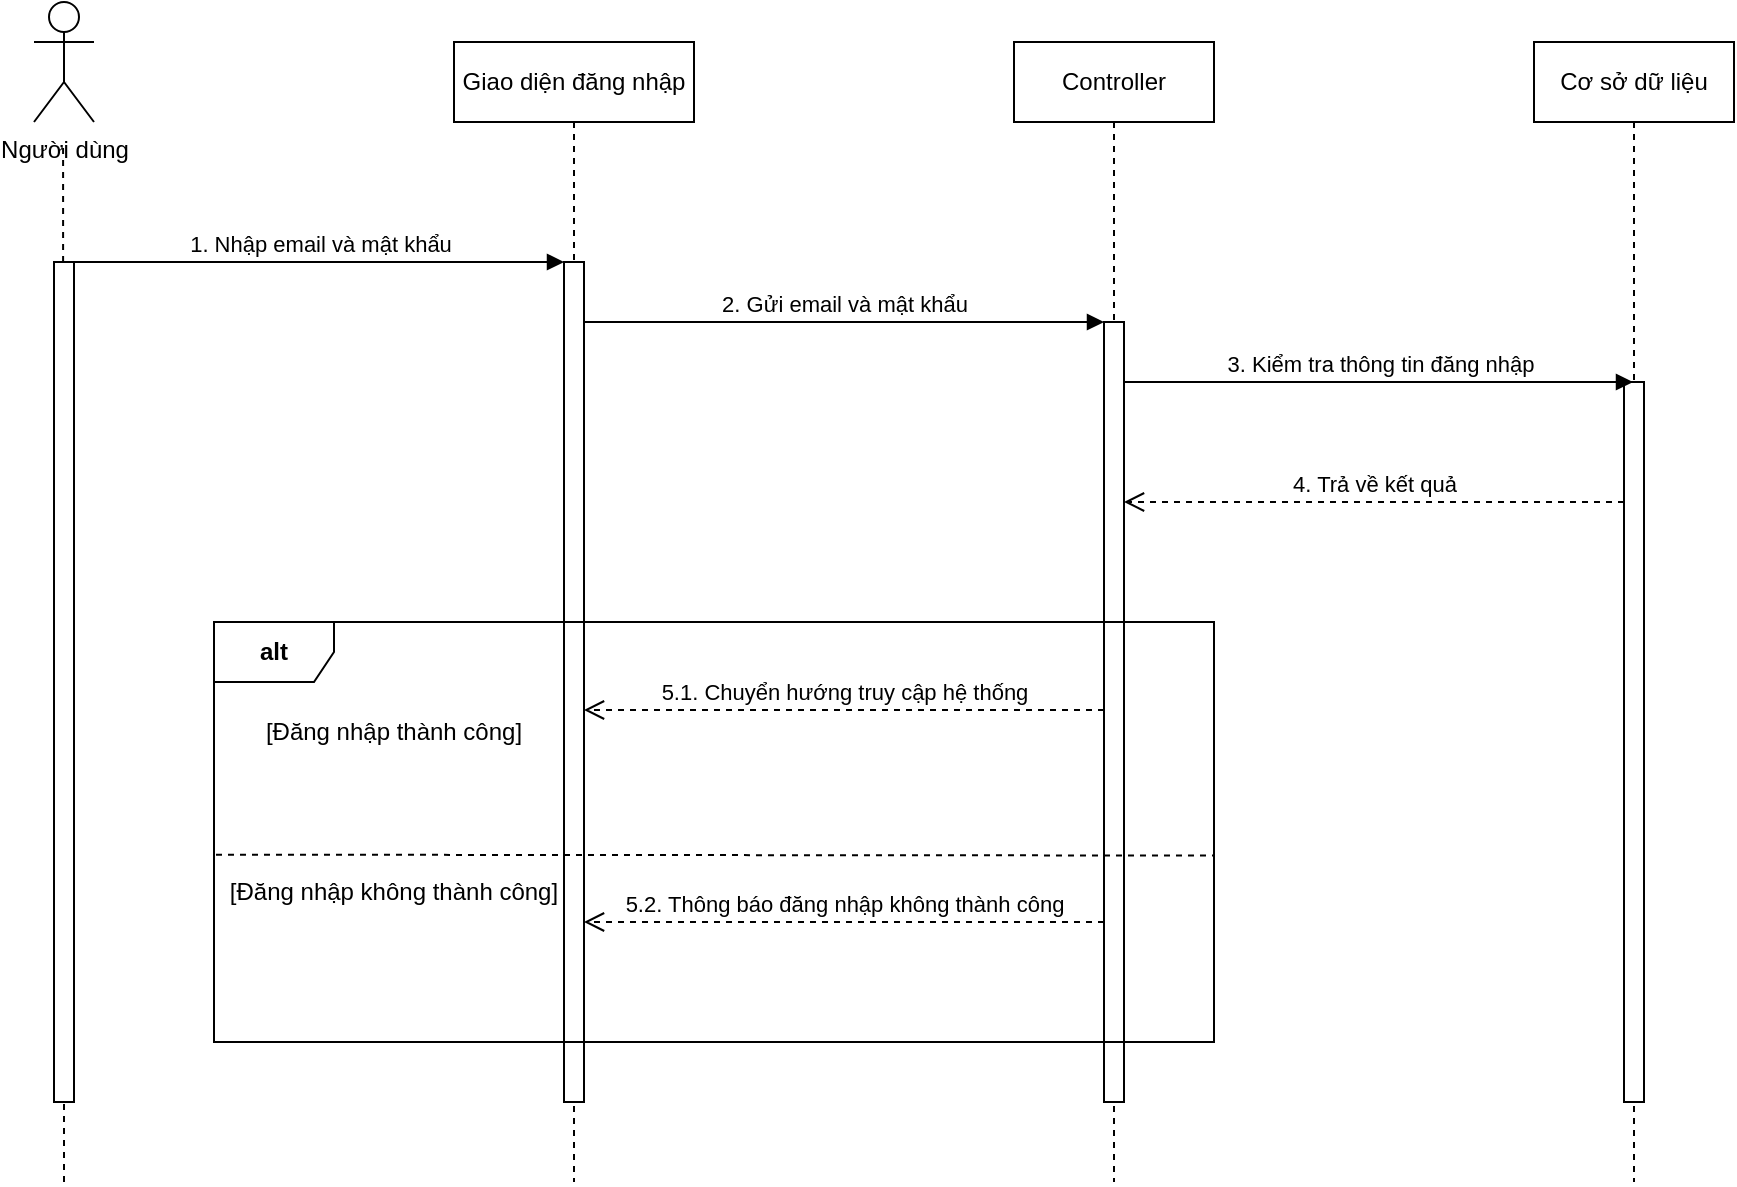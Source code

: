 <mxfile version="24.4.2" type="google" pages="6">
  <diagram name="Đăng nhập" id="13e1069c-82ec-6db2-03f1-153e76fe0fe0">
    <mxGraphModel grid="1" page="1" gridSize="10" guides="1" tooltips="1" connect="1" arrows="1" fold="1" pageScale="1" pageWidth="1100" pageHeight="850" background="none" math="0" shadow="0">
      <root>
        <mxCell id="0" />
        <mxCell id="1" parent="0" />
        <mxCell id="mrUOJZ1gFHpuIVqIUtLo-6" value="Giao diện đăng nhập" style="shape=umlLifeline;perimeter=lifelinePerimeter;whiteSpace=wrap;html=1;container=1;dropTarget=0;collapsible=0;recursiveResize=0;outlineConnect=0;portConstraint=eastwest;newEdgeStyle={&quot;curved&quot;:0,&quot;rounded&quot;:0};" vertex="1" parent="1">
          <mxGeometry x="330" y="90" width="120" height="570" as="geometry" />
        </mxCell>
        <mxCell id="mrUOJZ1gFHpuIVqIUtLo-7" value="Người dùng" style="shape=umlActor;verticalLabelPosition=bottom;verticalAlign=top;html=1;" vertex="1" parent="1">
          <mxGeometry x="120" y="70" width="30" height="60" as="geometry" />
        </mxCell>
        <mxCell id="mrUOJZ1gFHpuIVqIUtLo-8" value="" style="endArrow=none;dashed=1;html=1;rounded=0;" edge="1" parent="1" source="mrUOJZ1gFHpuIVqIUtLo-15">
          <mxGeometry width="50" height="50" relative="1" as="geometry">
            <mxPoint x="134.55" y="560" as="sourcePoint" />
            <mxPoint x="134.55" y="140" as="targetPoint" />
          </mxGeometry>
        </mxCell>
        <mxCell id="mrUOJZ1gFHpuIVqIUtLo-9" value="Controller" style="shape=umlLifeline;perimeter=lifelinePerimeter;whiteSpace=wrap;html=1;container=1;dropTarget=0;collapsible=0;recursiveResize=0;outlineConnect=0;portConstraint=eastwest;newEdgeStyle={&quot;curved&quot;:0,&quot;rounded&quot;:0};" vertex="1" parent="1">
          <mxGeometry x="610" y="90" width="100" height="570" as="geometry" />
        </mxCell>
        <mxCell id="mrUOJZ1gFHpuIVqIUtLo-18" value="" style="html=1;points=[[0,0,0,0,5],[0,1,0,0,-5],[1,0,0,0,5],[1,1,0,0,-5]];perimeter=orthogonalPerimeter;outlineConnect=0;targetShapes=umlLifeline;portConstraint=eastwest;newEdgeStyle={&quot;curved&quot;:0,&quot;rounded&quot;:0};" vertex="1" parent="mrUOJZ1gFHpuIVqIUtLo-9">
          <mxGeometry x="45" y="140" width="10" height="390" as="geometry" />
        </mxCell>
        <mxCell id="mrUOJZ1gFHpuIVqIUtLo-12" value="1. Nhập email và mật khẩu" style="html=1;verticalAlign=bottom;endArrow=block;curved=0;rounded=0;" edge="1" parent="1" target="mrUOJZ1gFHpuIVqIUtLo-17">
          <mxGeometry width="80" relative="1" as="geometry">
            <mxPoint x="140" y="200" as="sourcePoint" />
            <mxPoint x="360" y="200" as="targetPoint" />
          </mxGeometry>
        </mxCell>
        <mxCell id="mrUOJZ1gFHpuIVqIUtLo-16" value="" style="endArrow=none;dashed=1;html=1;rounded=0;" edge="1" parent="1" target="mrUOJZ1gFHpuIVqIUtLo-15">
          <mxGeometry width="50" height="50" relative="1" as="geometry">
            <mxPoint x="135" y="660" as="sourcePoint" />
            <mxPoint x="134.55" y="140" as="targetPoint" />
          </mxGeometry>
        </mxCell>
        <mxCell id="mrUOJZ1gFHpuIVqIUtLo-15" value="" style="html=1;points=[[0,0,0,0,5],[0,1,0,0,-5],[1,0,0,0,5],[1,1,0,0,-5]];perimeter=orthogonalPerimeter;outlineConnect=0;targetShapes=umlLifeline;portConstraint=eastwest;newEdgeStyle={&quot;curved&quot;:0,&quot;rounded&quot;:0};" vertex="1" parent="1">
          <mxGeometry x="130" y="200" width="10" height="420" as="geometry" />
        </mxCell>
        <mxCell id="mrUOJZ1gFHpuIVqIUtLo-19" value="2. Gửi email và mật khẩu" style="html=1;verticalAlign=bottom;endArrow=block;curved=0;rounded=0;" edge="1" parent="1" source="mrUOJZ1gFHpuIVqIUtLo-17">
          <mxGeometry width="80" relative="1" as="geometry">
            <mxPoint x="385" y="230" as="sourcePoint" />
            <mxPoint x="655" y="230" as="targetPoint" />
          </mxGeometry>
        </mxCell>
        <mxCell id="mrUOJZ1gFHpuIVqIUtLo-24" value="" style="html=1;verticalAlign=bottom;endArrow=block;curved=0;rounded=0;" edge="1" parent="1" target="mrUOJZ1gFHpuIVqIUtLo-17">
          <mxGeometry width="80" relative="1" as="geometry">
            <mxPoint x="385" y="230" as="sourcePoint" />
            <mxPoint x="655" y="230" as="targetPoint" />
          </mxGeometry>
        </mxCell>
        <mxCell id="mrUOJZ1gFHpuIVqIUtLo-17" value="" style="html=1;points=[[0,0,0,0,5],[0,1,0,0,-5],[1,0,0,0,5],[1,1,0,0,-5]];perimeter=orthogonalPerimeter;outlineConnect=0;targetShapes=umlLifeline;portConstraint=eastwest;newEdgeStyle={&quot;curved&quot;:0,&quot;rounded&quot;:0};" vertex="1" parent="1">
          <mxGeometry x="385" y="200" width="10" height="420" as="geometry" />
        </mxCell>
        <mxCell id="mrUOJZ1gFHpuIVqIUtLo-25" value="Cơ sở dữ liệu" style="shape=umlLifeline;perimeter=lifelinePerimeter;whiteSpace=wrap;html=1;container=1;dropTarget=0;collapsible=0;recursiveResize=0;outlineConnect=0;portConstraint=eastwest;newEdgeStyle={&quot;curved&quot;:0,&quot;rounded&quot;:0};" vertex="1" parent="1">
          <mxGeometry x="870" y="90" width="100" height="570" as="geometry" />
        </mxCell>
        <mxCell id="mrUOJZ1gFHpuIVqIUtLo-26" value="" style="html=1;points=[[0,0,0,0,5],[0,1,0,0,-5],[1,0,0,0,5],[1,1,0,0,-5]];perimeter=orthogonalPerimeter;outlineConnect=0;targetShapes=umlLifeline;portConstraint=eastwest;newEdgeStyle={&quot;curved&quot;:0,&quot;rounded&quot;:0};" vertex="1" parent="mrUOJZ1gFHpuIVqIUtLo-25">
          <mxGeometry x="45" y="170" width="10" height="360" as="geometry" />
        </mxCell>
        <mxCell id="mrUOJZ1gFHpuIVqIUtLo-27" value="3. Kiểm tra thông tin đăng nhập" style="html=1;verticalAlign=bottom;endArrow=block;curved=0;rounded=0;" edge="1" parent="1" source="mrUOJZ1gFHpuIVqIUtLo-18">
          <mxGeometry width="80" relative="1" as="geometry">
            <mxPoint x="670" y="260" as="sourcePoint" />
            <mxPoint x="919.5" y="260" as="targetPoint" />
          </mxGeometry>
        </mxCell>
        <mxCell id="mrUOJZ1gFHpuIVqIUtLo-28" value="4. Trả về kết quả" style="html=1;verticalAlign=bottom;endArrow=open;dashed=1;endSize=8;curved=0;rounded=0;" edge="1" parent="1" target="mrUOJZ1gFHpuIVqIUtLo-18">
          <mxGeometry relative="1" as="geometry">
            <mxPoint x="915" y="320" as="sourcePoint" />
            <mxPoint x="490" y="320" as="targetPoint" />
          </mxGeometry>
        </mxCell>
        <mxCell id="mrUOJZ1gFHpuIVqIUtLo-29" value="5.1. Chuyển hướng truy cập hệ thống" style="html=1;verticalAlign=bottom;endArrow=open;dashed=1;endSize=8;curved=0;rounded=0;" edge="1" parent="1">
          <mxGeometry relative="1" as="geometry">
            <mxPoint x="655" y="424" as="sourcePoint" />
            <mxPoint x="395" y="424" as="targetPoint" />
          </mxGeometry>
        </mxCell>
        <mxCell id="mrUOJZ1gFHpuIVqIUtLo-30" value="&lt;b&gt;alt&lt;/b&gt;" style="shape=umlFrame;whiteSpace=wrap;html=1;pointerEvents=0;" vertex="1" parent="1">
          <mxGeometry x="210" y="380" width="500" height="210" as="geometry" />
        </mxCell>
        <mxCell id="mrUOJZ1gFHpuIVqIUtLo-33" value="" style="endArrow=none;dashed=1;html=1;rounded=0;exitX=0.002;exitY=0.554;exitDx=0;exitDy=0;exitPerimeter=0;entryX=1;entryY=0.556;entryDx=0;entryDy=0;entryPerimeter=0;" edge="1" parent="1" source="mrUOJZ1gFHpuIVqIUtLo-30" target="mrUOJZ1gFHpuIVqIUtLo-30">
          <mxGeometry width="50" height="50" relative="1" as="geometry">
            <mxPoint x="220" y="480.0" as="sourcePoint" />
            <mxPoint x="523.9" y="480.0" as="targetPoint" />
          </mxGeometry>
        </mxCell>
        <mxCell id="mrUOJZ1gFHpuIVqIUtLo-34" value="[Đăng nhập thành công]" style="text;html=1;align=center;verticalAlign=middle;whiteSpace=wrap;rounded=0;" vertex="1" parent="1">
          <mxGeometry x="225" y="420" width="150" height="30" as="geometry" />
        </mxCell>
        <mxCell id="mrUOJZ1gFHpuIVqIUtLo-35" value="[Đăng nhập không thành công]" style="text;html=1;align=center;verticalAlign=middle;whiteSpace=wrap;rounded=0;" vertex="1" parent="1">
          <mxGeometry x="215" y="500" width="170" height="30" as="geometry" />
        </mxCell>
        <mxCell id="mrUOJZ1gFHpuIVqIUtLo-36" value="5.2. Thông báo đăng nhập không thành công" style="html=1;verticalAlign=bottom;endArrow=open;dashed=1;endSize=8;curved=0;rounded=0;" edge="1" parent="1">
          <mxGeometry relative="1" as="geometry">
            <mxPoint x="655" y="530" as="sourcePoint" />
            <mxPoint x="395" y="530" as="targetPoint" />
          </mxGeometry>
        </mxCell>
      </root>
    </mxGraphModel>
  </diagram>
  <diagram id="y7q_xeHuLaEonoyr957L" name="QLTKAdmin">
    <mxGraphModel grid="1" page="0" gridSize="10" guides="1" tooltips="1" connect="1" arrows="1" fold="1" pageScale="1" pageWidth="850" pageHeight="1100" math="0" shadow="0">
      <root>
        <mxCell id="0" />
        <mxCell id="1" parent="0" />
        <mxCell id="6f3sIDz7gi58eeUQ-6ZS-1" value="Giao diện" style="shape=umlLifeline;perimeter=lifelinePerimeter;whiteSpace=wrap;html=1;container=1;dropTarget=0;collapsible=0;recursiveResize=0;outlineConnect=0;portConstraint=eastwest;newEdgeStyle={&quot;curved&quot;:0,&quot;rounded&quot;:0};" vertex="1" parent="1">
          <mxGeometry x="330" y="120" width="120" height="880" as="geometry" />
        </mxCell>
        <mxCell id="cycyZhaLHzzRpvqO6oZx-12" value="" style="html=1;points=[[0,0,0,0,5],[0,1,0,0,-5],[1,0,0,0,5],[1,1,0,0,-5]];perimeter=orthogonalPerimeter;outlineConnect=0;targetShapes=umlLifeline;portConstraint=eastwest;newEdgeStyle={&quot;curved&quot;:0,&quot;rounded&quot;:0};" vertex="1" parent="6f3sIDz7gi58eeUQ-6ZS-1">
          <mxGeometry x="55" y="220" width="10" height="110" as="geometry" />
        </mxCell>
        <mxCell id="6f3sIDz7gi58eeUQ-6ZS-2" value="Người dùng" style="shape=umlActor;verticalLabelPosition=bottom;verticalAlign=top;html=1;" vertex="1" parent="1">
          <mxGeometry x="120" y="90" width="30" height="60" as="geometry" />
        </mxCell>
        <mxCell id="6f3sIDz7gi58eeUQ-6ZS-3" value="" style="endArrow=none;dashed=1;html=1;rounded=0;" edge="1" parent="1" source="6f3sIDz7gi58eeUQ-6ZS-8">
          <mxGeometry width="50" height="50" relative="1" as="geometry">
            <mxPoint x="134.55" y="560" as="sourcePoint" />
            <mxPoint x="134.55" y="140" as="targetPoint" />
          </mxGeometry>
        </mxCell>
        <mxCell id="6f3sIDz7gi58eeUQ-6ZS-4" value="Controller" style="shape=umlLifeline;perimeter=lifelinePerimeter;whiteSpace=wrap;html=1;container=1;dropTarget=0;collapsible=0;recursiveResize=0;outlineConnect=0;portConstraint=eastwest;newEdgeStyle={&quot;curved&quot;:0,&quot;rounded&quot;:0};" vertex="1" parent="1">
          <mxGeometry x="610" y="120" width="100" height="880" as="geometry" />
        </mxCell>
        <mxCell id="6f3sIDz7gi58eeUQ-6ZS-5" value="" style="html=1;points=[[0,0,0,0,5],[0,1,0,0,-5],[1,0,0,0,5],[1,1,0,0,-5]];perimeter=orthogonalPerimeter;outlineConnect=0;targetShapes=umlLifeline;portConstraint=eastwest;newEdgeStyle={&quot;curved&quot;:0,&quot;rounded&quot;:0};" vertex="1" parent="6f3sIDz7gi58eeUQ-6ZS-4">
          <mxGeometry x="45" y="110" width="10" height="90" as="geometry" />
        </mxCell>
        <mxCell id="cycyZhaLHzzRpvqO6oZx-17" value="" style="html=1;points=[[0,0,0,0,5],[0,1,0,0,-5],[1,0,0,0,5],[1,1,0,0,-5]];perimeter=orthogonalPerimeter;outlineConnect=0;targetShapes=umlLifeline;portConstraint=eastwest;newEdgeStyle={&quot;curved&quot;:0,&quot;rounded&quot;:0};" vertex="1" parent="6f3sIDz7gi58eeUQ-6ZS-4">
          <mxGeometry x="45" y="250" width="10" height="80" as="geometry" />
        </mxCell>
        <mxCell id="6f3sIDz7gi58eeUQ-6ZS-6" value="1. Xem tài khoản" style="html=1;verticalAlign=bottom;endArrow=block;curved=0;rounded=0;" edge="1" parent="1" target="6f3sIDz7gi58eeUQ-6ZS-11">
          <mxGeometry width="80" relative="1" as="geometry">
            <mxPoint x="140" y="200" as="sourcePoint" />
            <mxPoint x="360" y="200" as="targetPoint" />
          </mxGeometry>
        </mxCell>
        <mxCell id="6f3sIDz7gi58eeUQ-6ZS-7" value="" style="endArrow=none;dashed=1;html=1;rounded=0;" edge="1" parent="1" target="6f3sIDz7gi58eeUQ-6ZS-8">
          <mxGeometry width="50" height="50" relative="1" as="geometry">
            <mxPoint x="135" y="1000" as="sourcePoint" />
            <mxPoint x="134.55" y="140" as="targetPoint" />
          </mxGeometry>
        </mxCell>
        <mxCell id="6f3sIDz7gi58eeUQ-6ZS-8" value="" style="html=1;points=[[0,0,0,0,5],[0,1,0,0,-5],[1,0,0,0,5],[1,1,0,0,-5]];perimeter=orthogonalPerimeter;outlineConnect=0;targetShapes=umlLifeline;portConstraint=eastwest;newEdgeStyle={&quot;curved&quot;:0,&quot;rounded&quot;:0};" vertex="1" parent="1">
          <mxGeometry x="130" y="200" width="10" height="780" as="geometry" />
        </mxCell>
        <mxCell id="6f3sIDz7gi58eeUQ-6ZS-9" value="1.2. Lấy thông tin tài khoản" style="html=1;verticalAlign=bottom;endArrow=block;curved=0;rounded=0;" edge="1" parent="1" source="6f3sIDz7gi58eeUQ-6ZS-11">
          <mxGeometry width="80" relative="1" as="geometry">
            <mxPoint x="385" y="230" as="sourcePoint" />
            <mxPoint x="655" y="230" as="targetPoint" />
          </mxGeometry>
        </mxCell>
        <mxCell id="6f3sIDz7gi58eeUQ-6ZS-11" value="" style="html=1;points=[[0,0,0,0,5],[0,1,0,0,-5],[1,0,0,0,5],[1,1,0,0,-5]];perimeter=orthogonalPerimeter;outlineConnect=0;targetShapes=umlLifeline;portConstraint=eastwest;newEdgeStyle={&quot;curved&quot;:0,&quot;rounded&quot;:0};" vertex="1" parent="1">
          <mxGeometry x="385" y="200" width="10" height="120" as="geometry" />
        </mxCell>
        <mxCell id="6f3sIDz7gi58eeUQ-6ZS-12" value="Cơ sở dữ liệu" style="shape=umlLifeline;perimeter=lifelinePerimeter;whiteSpace=wrap;html=1;container=1;dropTarget=0;collapsible=0;recursiveResize=0;outlineConnect=0;portConstraint=eastwest;newEdgeStyle={&quot;curved&quot;:0,&quot;rounded&quot;:0};" vertex="1" parent="1">
          <mxGeometry x="870" y="120" width="100" height="880" as="geometry" />
        </mxCell>
        <mxCell id="6f3sIDz7gi58eeUQ-6ZS-13" value="" style="html=1;points=[[0,0,0,0,5],[0,1,0,0,-5],[1,0,0,0,5],[1,1,0,0,-5]];perimeter=orthogonalPerimeter;outlineConnect=0;targetShapes=umlLifeline;portConstraint=eastwest;newEdgeStyle={&quot;curved&quot;:0,&quot;rounded&quot;:0};" vertex="1" parent="6f3sIDz7gi58eeUQ-6ZS-12">
          <mxGeometry x="45" y="120" width="10" height="50" as="geometry" />
        </mxCell>
        <mxCell id="cycyZhaLHzzRpvqO6oZx-16" value="" style="html=1;points=[[0,0,0,0,5],[0,1,0,0,-5],[1,0,0,0,5],[1,1,0,0,-5]];perimeter=orthogonalPerimeter;outlineConnect=0;targetShapes=umlLifeline;portConstraint=eastwest;newEdgeStyle={&quot;curved&quot;:0,&quot;rounded&quot;:0};" vertex="1" parent="6f3sIDz7gi58eeUQ-6ZS-12">
          <mxGeometry x="45" y="260" width="10" height="50" as="geometry" />
        </mxCell>
        <mxCell id="6f3sIDz7gi58eeUQ-6ZS-14" value="1.3. Lấy thông tin tài khoản" style="html=1;verticalAlign=bottom;endArrow=block;curved=0;rounded=0;" edge="1" parent="1">
          <mxGeometry width="80" relative="1" as="geometry">
            <mxPoint x="665" y="240" as="sourcePoint" />
            <mxPoint x="919.5" y="240" as="targetPoint" />
          </mxGeometry>
        </mxCell>
        <mxCell id="6f3sIDz7gi58eeUQ-6ZS-15" value="1.4. Trả về kết quả" style="html=1;verticalAlign=bottom;endArrow=open;dashed=1;endSize=8;curved=0;rounded=0;" edge="1" parent="1">
          <mxGeometry relative="1" as="geometry">
            <mxPoint x="915" y="280" as="sourcePoint" />
            <mxPoint x="665" y="280" as="targetPoint" />
          </mxGeometry>
        </mxCell>
        <mxCell id="6f3sIDz7gi58eeUQ-6ZS-16" value="1.5. Trả về thông tin tài khoản" style="html=1;verticalAlign=bottom;endArrow=open;dashed=1;endSize=8;curved=0;rounded=0;" edge="1" parent="1">
          <mxGeometry relative="1" as="geometry">
            <mxPoint x="655" y="310" as="sourcePoint" />
            <mxPoint x="395" y="310" as="targetPoint" />
          </mxGeometry>
        </mxCell>
        <mxCell id="6WGsAq4PlEFNZqz3qkh--2" value="2. Thêm tài khoản" style="html=1;verticalAlign=bottom;endArrow=block;curved=0;rounded=0;" edge="1" parent="1">
          <mxGeometry width="80" relative="1" as="geometry">
            <mxPoint x="140" y="340" as="sourcePoint" />
            <mxPoint x="385" y="340" as="targetPoint" />
          </mxGeometry>
        </mxCell>
        <mxCell id="6WGsAq4PlEFNZqz3qkh--3" value="2.1. Gửi thông tin tài khoản" style="html=1;verticalAlign=bottom;endArrow=block;curved=0;rounded=0;" edge="1" parent="1">
          <mxGeometry width="80" relative="1" as="geometry">
            <mxPoint x="395" y="370" as="sourcePoint" />
            <mxPoint x="655" y="370" as="targetPoint" />
          </mxGeometry>
        </mxCell>
        <mxCell id="Fs29CMIopYWNn7_qmQlP-1" value="2.2. Thêm tài khoản" style="html=1;verticalAlign=bottom;endArrow=block;curved=0;rounded=0;" edge="1" parent="1">
          <mxGeometry width="80" relative="1" as="geometry">
            <mxPoint x="665" y="380" as="sourcePoint" />
            <mxPoint x="915" y="380" as="targetPoint" />
          </mxGeometry>
        </mxCell>
        <mxCell id="q8aTZ7EG90IcPltQt8Bo-1" value="2.3. Trả về kết quả" style="html=1;verticalAlign=bottom;endArrow=open;dashed=1;endSize=8;curved=0;rounded=0;" edge="1" parent="1">
          <mxGeometry relative="1" as="geometry">
            <mxPoint x="915" y="420" as="sourcePoint" />
            <mxPoint x="665" y="420" as="targetPoint" />
          </mxGeometry>
        </mxCell>
        <mxCell id="cycyZhaLHzzRpvqO6oZx-9" value="2.4. Trả về kết quả" style="html=1;verticalAlign=bottom;endArrow=open;dashed=1;endSize=8;curved=0;rounded=0;" edge="1" parent="1">
          <mxGeometry relative="1" as="geometry">
            <mxPoint x="655" y="440" as="sourcePoint" />
            <mxPoint x="395" y="440" as="targetPoint" />
          </mxGeometry>
        </mxCell>
        <mxCell id="cycyZhaLHzzRpvqO6oZx-19" value="" style="html=1;points=[[0,0,0,0,5],[0,1,0,0,-5],[1,0,0,0,5],[1,1,0,0,-5]];perimeter=orthogonalPerimeter;outlineConnect=0;targetShapes=umlLifeline;portConstraint=eastwest;newEdgeStyle={&quot;curved&quot;:0,&quot;rounded&quot;:0};" vertex="1" parent="1">
          <mxGeometry x="385" y="490" width="10" height="220" as="geometry" />
        </mxCell>
        <mxCell id="cycyZhaLHzzRpvqO6oZx-18" value="3. Sửa tài khoản" style="html=1;verticalAlign=bottom;endArrow=block;curved=0;rounded=0;" edge="1" parent="1">
          <mxGeometry width="80" relative="1" as="geometry">
            <mxPoint x="140" y="490" as="sourcePoint" />
            <mxPoint x="385" y="490" as="targetPoint" />
          </mxGeometry>
        </mxCell>
        <mxCell id="cycyZhaLHzzRpvqO6oZx-20" value="3.1. Gửi thông tin tài khoản" style="html=1;verticalAlign=bottom;endArrow=block;curved=0;rounded=0;" edge="1" parent="1">
          <mxGeometry width="80" relative="1" as="geometry">
            <mxPoint x="395" y="508.82" as="sourcePoint" />
            <mxPoint x="655" y="508.82" as="targetPoint" />
          </mxGeometry>
        </mxCell>
        <mxCell id="cycyZhaLHzzRpvqO6oZx-21" value="3.2. Cập nhật thông tin tài khoản" style="html=1;verticalAlign=bottom;endArrow=block;curved=0;rounded=0;" edge="1" parent="1" target="Eg_695mmnkXLx3GuXq-i-2">
          <mxGeometry width="80" relative="1" as="geometry">
            <mxPoint x="665" y="530" as="sourcePoint" />
            <mxPoint x="910" y="530" as="targetPoint" />
          </mxGeometry>
        </mxCell>
        <mxCell id="cycyZhaLHzzRpvqO6oZx-25" value="3.3. Trả về kết quả" style="html=1;verticalAlign=bottom;endArrow=open;dashed=1;endSize=8;curved=0;rounded=0;" edge="1" parent="1" source="Eg_695mmnkXLx3GuXq-i-2">
          <mxGeometry relative="1" as="geometry">
            <mxPoint x="915" y="550" as="sourcePoint" />
            <mxPoint x="665" y="550" as="targetPoint" />
          </mxGeometry>
        </mxCell>
        <mxCell id="Eg_695mmnkXLx3GuXq-i-1" value="" style="html=1;points=[[0,0,0,0,5],[0,1,0,0,-5],[1,0,0,0,5],[1,1,0,0,-5]];perimeter=orthogonalPerimeter;outlineConnect=0;targetShapes=umlLifeline;portConstraint=eastwest;newEdgeStyle={&quot;curved&quot;:0,&quot;rounded&quot;:0};" vertex="1" parent="1">
          <mxGeometry x="655" y="510" width="10" height="200" as="geometry" />
        </mxCell>
        <mxCell id="SUffvWXJxno66aOvOdzw-1" value="&lt;b&gt;alt&lt;/b&gt;" style="shape=umlFrame;whiteSpace=wrap;html=1;pointerEvents=0;" vertex="1" parent="1">
          <mxGeometry x="230" y="560" width="510" height="130" as="geometry" />
        </mxCell>
        <mxCell id="hV1WJUq8QMbm3oQe4dZz-1" value="" style="endArrow=none;dashed=1;html=1;rounded=0;exitX=-0.003;exitY=0.495;exitDx=0;exitDy=0;exitPerimeter=0;entryX=1;entryY=0.556;entryDx=0;entryDy=0;entryPerimeter=0;" edge="1" parent="1">
          <mxGeometry width="50" height="50" relative="1" as="geometry">
            <mxPoint x="230.0" y="620" as="sourcePoint" />
            <mxPoint x="741.53" y="620.19" as="targetPoint" />
          </mxGeometry>
        </mxCell>
        <mxCell id="4yH4W89M5egsZODjW86v-1" value="[Sửa thành công]" style="text;html=1;align=center;verticalAlign=middle;whiteSpace=wrap;rounded=0;" vertex="1" parent="1">
          <mxGeometry x="230" y="590" width="120" height="30" as="geometry" />
        </mxCell>
        <mxCell id="cycyZhaLHzzRpvqO6oZx-26" value="3.4.1. Thông báo thành công" style="html=1;verticalAlign=bottom;endArrow=open;dashed=1;endSize=8;curved=0;rounded=0;" edge="1" parent="1">
          <mxGeometry relative="1" as="geometry">
            <mxPoint x="655" y="594.44" as="sourcePoint" />
            <mxPoint x="395" y="594.44" as="targetPoint" />
          </mxGeometry>
        </mxCell>
        <mxCell id="bJceECqR6Ul9gw7vdFyE-1" value="[Sửa không thành công]" style="text;html=1;align=center;verticalAlign=middle;whiteSpace=wrap;rounded=0;" vertex="1" parent="1">
          <mxGeometry x="230" y="620" width="135" height="30" as="geometry" />
        </mxCell>
        <mxCell id="bJceECqR6Ul9gw7vdFyE-2" value="3.4.2. Thông báo lỗi" style="html=1;verticalAlign=bottom;endArrow=open;dashed=1;endSize=8;curved=0;rounded=0;entryX=1;entryY=1;entryDx=0;entryDy=0;" edge="1" parent="1">
          <mxGeometry relative="1" as="geometry">
            <mxPoint x="655" y="660" as="sourcePoint" />
            <mxPoint x="395" y="660" as="targetPoint" />
          </mxGeometry>
        </mxCell>
        <mxCell id="DfK1MzqT6QQD1-Na6G2n-1" value="" style="html=1;points=[[0,0,0,0,5],[0,1,0,0,-5],[1,0,0,0,5],[1,1,0,0,-5]];perimeter=orthogonalPerimeter;outlineConnect=0;targetShapes=umlLifeline;portConstraint=eastwest;newEdgeStyle={&quot;curved&quot;:0,&quot;rounded&quot;:0};" vertex="1" parent="1">
          <mxGeometry x="385" y="730" width="10" height="250" as="geometry" />
        </mxCell>
        <mxCell id="DfK1MzqT6QQD1-Na6G2n-2" value="4. Xoá tài khoản" style="html=1;verticalAlign=bottom;endArrow=block;curved=0;rounded=0;" edge="1" parent="1">
          <mxGeometry width="80" relative="1" as="geometry">
            <mxPoint x="140" y="730" as="sourcePoint" />
            <mxPoint x="385" y="730" as="targetPoint" />
          </mxGeometry>
        </mxCell>
        <mxCell id="DfK1MzqT6QQD1-Na6G2n-3" value="4.1. Gửi thông tin tài khoản" style="html=1;verticalAlign=bottom;endArrow=block;curved=0;rounded=0;" edge="1" parent="1">
          <mxGeometry width="80" relative="1" as="geometry">
            <mxPoint x="395" y="750" as="sourcePoint" />
            <mxPoint x="655" y="750" as="targetPoint" />
          </mxGeometry>
        </mxCell>
        <mxCell id="DfK1MzqT6QQD1-Na6G2n-4" value="4.2. Xoá tài khoản" style="html=1;verticalAlign=bottom;endArrow=block;curved=0;rounded=0;" edge="1" parent="1">
          <mxGeometry width="80" relative="1" as="geometry">
            <mxPoint x="665" y="770" as="sourcePoint" />
            <mxPoint x="920" y="770" as="targetPoint" />
          </mxGeometry>
        </mxCell>
        <mxCell id="DfK1MzqT6QQD1-Na6G2n-5" value="4.3. Trả về kết quả" style="html=1;verticalAlign=bottom;endArrow=open;dashed=1;endSize=8;curved=0;rounded=0;" edge="1" parent="1">
          <mxGeometry relative="1" as="geometry">
            <mxPoint x="915" y="810" as="sourcePoint" />
            <mxPoint x="665" y="810" as="targetPoint" />
          </mxGeometry>
        </mxCell>
        <mxCell id="DfK1MzqT6QQD1-Na6G2n-6" value="" style="html=1;points=[[0,0,0,0,5],[0,1,0,0,-5],[1,0,0,0,5],[1,1,0,0,-5]];perimeter=orthogonalPerimeter;outlineConnect=0;targetShapes=umlLifeline;portConstraint=eastwest;newEdgeStyle={&quot;curved&quot;:0,&quot;rounded&quot;:0};" vertex="1" parent="1">
          <mxGeometry x="655" y="750" width="10" height="230" as="geometry" />
        </mxCell>
        <mxCell id="DfK1MzqT6QQD1-Na6G2n-7" value="" style="html=1;points=[[0,0,0,0,5],[0,1,0,0,-5],[1,0,0,0,5],[1,1,0,0,-5]];perimeter=orthogonalPerimeter;outlineConnect=0;targetShapes=umlLifeline;portConstraint=eastwest;newEdgeStyle={&quot;curved&quot;:0,&quot;rounded&quot;:0};" vertex="1" parent="1">
          <mxGeometry x="915" y="770" width="10" height="50" as="geometry" />
        </mxCell>
        <mxCell id="DfK1MzqT6QQD1-Na6G2n-8" value="&lt;b&gt;alt&lt;/b&gt;" style="shape=umlFrame;whiteSpace=wrap;html=1;pointerEvents=0;" vertex="1" parent="1">
          <mxGeometry x="230" y="820" width="510" height="130" as="geometry" />
        </mxCell>
        <mxCell id="DfK1MzqT6QQD1-Na6G2n-9" value="" style="endArrow=none;dashed=1;html=1;rounded=0;exitX=-0.003;exitY=0.495;exitDx=0;exitDy=0;exitPerimeter=0;entryX=1;entryY=0.556;entryDx=0;entryDy=0;entryPerimeter=0;" edge="1" parent="1">
          <mxGeometry width="50" height="50" relative="1" as="geometry">
            <mxPoint x="228.47" y="880" as="sourcePoint" />
            <mxPoint x="740" y="880.19" as="targetPoint" />
          </mxGeometry>
        </mxCell>
        <mxCell id="DfK1MzqT6QQD1-Na6G2n-10" value="[Xoá thành công]" style="text;html=1;align=center;verticalAlign=middle;whiteSpace=wrap;rounded=0;" vertex="1" parent="1">
          <mxGeometry x="230" y="850" width="120" height="30" as="geometry" />
        </mxCell>
        <mxCell id="DfK1MzqT6QQD1-Na6G2n-11" value="4.4.1. Thông báo thành công" style="html=1;verticalAlign=bottom;endArrow=open;dashed=1;endSize=8;curved=0;rounded=0;" edge="1" parent="1">
          <mxGeometry relative="1" as="geometry">
            <mxPoint x="655" y="854.44" as="sourcePoint" />
            <mxPoint x="395" y="854.44" as="targetPoint" />
          </mxGeometry>
        </mxCell>
        <mxCell id="DfK1MzqT6QQD1-Na6G2n-12" value="[Xoá không thành công]" style="text;html=1;align=center;verticalAlign=middle;whiteSpace=wrap;rounded=0;" vertex="1" parent="1">
          <mxGeometry x="230" y="890" width="135" height="30" as="geometry" />
        </mxCell>
        <mxCell id="DfK1MzqT6QQD1-Na6G2n-13" value="4.4.2. Thông báo lỗi" style="html=1;verticalAlign=bottom;endArrow=open;dashed=1;endSize=8;curved=0;rounded=0;entryX=1;entryY=1;entryDx=0;entryDy=0;" edge="1" parent="1">
          <mxGeometry relative="1" as="geometry">
            <mxPoint x="655" y="920" as="sourcePoint" />
            <mxPoint x="395" y="920" as="targetPoint" />
          </mxGeometry>
        </mxCell>
        <mxCell id="DfK1MzqT6QQD1-Na6G2n-14" value="" style="html=1;verticalAlign=bottom;endArrow=open;dashed=1;endSize=8;curved=0;rounded=0;" edge="1" parent="1" target="Eg_695mmnkXLx3GuXq-i-2">
          <mxGeometry relative="1" as="geometry">
            <mxPoint x="915" y="550" as="sourcePoint" />
            <mxPoint x="665" y="550" as="targetPoint" />
          </mxGeometry>
        </mxCell>
        <mxCell id="Eg_695mmnkXLx3GuXq-i-2" value="" style="html=1;points=[[0,0,0,0,5],[0,1,0,0,-5],[1,0,0,0,5],[1,1,0,0,-5]];perimeter=orthogonalPerimeter;outlineConnect=0;targetShapes=umlLifeline;portConstraint=eastwest;newEdgeStyle={&quot;curved&quot;:0,&quot;rounded&quot;:0};" vertex="1" parent="1">
          <mxGeometry x="915" y="530" width="10" height="50" as="geometry" />
        </mxCell>
      </root>
    </mxGraphModel>
  </diagram>
  <diagram id="VabKmel-v2OBDYg0ZHI_" name="ThichBTD">
    <mxGraphModel grid="1" page="1" gridSize="10" guides="1" tooltips="1" connect="1" arrows="1" fold="1" pageScale="1" pageWidth="850" pageHeight="1100" math="0" shadow="0">
      <root>
        <mxCell id="0" />
        <mxCell id="1" parent="0" />
        <mxCell id="_vEpxz4izvuoSwOfnhva-1" value="Giao diện" style="shape=umlLifeline;perimeter=lifelinePerimeter;whiteSpace=wrap;html=1;container=1;dropTarget=0;collapsible=0;recursiveResize=0;outlineConnect=0;portConstraint=eastwest;newEdgeStyle={&quot;curved&quot;:0,&quot;rounded&quot;:0};" vertex="1" parent="1">
          <mxGeometry x="330" y="90" width="120" height="510" as="geometry" />
        </mxCell>
        <mxCell id="_vEpxz4izvuoSwOfnhva-2" value="Người dùng" style="shape=umlActor;verticalLabelPosition=bottom;verticalAlign=top;html=1;" vertex="1" parent="1">
          <mxGeometry x="120" y="70" width="30" height="60" as="geometry" />
        </mxCell>
        <mxCell id="_vEpxz4izvuoSwOfnhva-3" value="" style="endArrow=none;dashed=1;html=1;rounded=0;" edge="1" parent="1" source="_vEpxz4izvuoSwOfnhva-8">
          <mxGeometry width="50" height="50" relative="1" as="geometry">
            <mxPoint x="134.55" y="560" as="sourcePoint" />
            <mxPoint x="134.55" y="140" as="targetPoint" />
          </mxGeometry>
        </mxCell>
        <mxCell id="_vEpxz4izvuoSwOfnhva-4" value="Controller" style="shape=umlLifeline;perimeter=lifelinePerimeter;whiteSpace=wrap;html=1;container=1;dropTarget=0;collapsible=0;recursiveResize=0;outlineConnect=0;portConstraint=eastwest;newEdgeStyle={&quot;curved&quot;:0,&quot;rounded&quot;:0};" vertex="1" parent="1">
          <mxGeometry x="610" y="90" width="100" height="510" as="geometry" />
        </mxCell>
        <mxCell id="_vEpxz4izvuoSwOfnhva-5" value="" style="html=1;points=[[0,0,0,0,5],[0,1,0,0,-5],[1,0,0,0,5],[1,1,0,0,-5]];perimeter=orthogonalPerimeter;outlineConnect=0;targetShapes=umlLifeline;portConstraint=eastwest;newEdgeStyle={&quot;curved&quot;:0,&quot;rounded&quot;:0};" vertex="1" parent="_vEpxz4izvuoSwOfnhva-4">
          <mxGeometry x="45" y="110" width="10" height="370" as="geometry" />
        </mxCell>
        <mxCell id="_vEpxz4izvuoSwOfnhva-6" value="1. Click button thích bài tuyển dụng" style="html=1;verticalAlign=bottom;endArrow=block;curved=0;rounded=0;" edge="1" parent="1" target="_vEpxz4izvuoSwOfnhva-11">
          <mxGeometry width="80" relative="1" as="geometry">
            <mxPoint x="140" y="200" as="sourcePoint" />
            <mxPoint x="360" y="200" as="targetPoint" />
          </mxGeometry>
        </mxCell>
        <mxCell id="_vEpxz4izvuoSwOfnhva-7" value="" style="endArrow=none;dashed=1;html=1;rounded=0;" edge="1" parent="1" target="_vEpxz4izvuoSwOfnhva-8">
          <mxGeometry width="50" height="50" relative="1" as="geometry">
            <mxPoint x="135" y="600" as="sourcePoint" />
            <mxPoint x="134.55" y="140" as="targetPoint" />
          </mxGeometry>
        </mxCell>
        <mxCell id="_vEpxz4izvuoSwOfnhva-8" value="" style="html=1;points=[[0,0,0,0,5],[0,1,0,0,-5],[1,0,0,0,5],[1,1,0,0,-5]];perimeter=orthogonalPerimeter;outlineConnect=0;targetShapes=umlLifeline;portConstraint=eastwest;newEdgeStyle={&quot;curved&quot;:0,&quot;rounded&quot;:0};" vertex="1" parent="1">
          <mxGeometry x="130" y="200" width="10" height="370" as="geometry" />
        </mxCell>
        <mxCell id="_vEpxz4izvuoSwOfnhva-9" value="2. Gửi thông tin bài tuyển dụng và người dùng" style="html=1;verticalAlign=bottom;endArrow=block;curved=0;rounded=0;" edge="1" parent="1">
          <mxGeometry width="80" relative="1" as="geometry">
            <mxPoint x="395" y="240" as="sourcePoint" />
            <mxPoint x="655" y="240" as="targetPoint" />
          </mxGeometry>
        </mxCell>
        <mxCell id="_vEpxz4izvuoSwOfnhva-10" value="" style="html=1;verticalAlign=bottom;endArrow=block;curved=0;rounded=0;" edge="1" parent="1" target="_vEpxz4izvuoSwOfnhva-11">
          <mxGeometry width="80" relative="1" as="geometry">
            <mxPoint x="385" y="230" as="sourcePoint" />
            <mxPoint x="655" y="230" as="targetPoint" />
          </mxGeometry>
        </mxCell>
        <mxCell id="_vEpxz4izvuoSwOfnhva-11" value="" style="html=1;points=[[0,0,0,0,5],[0,1,0,0,-5],[1,0,0,0,5],[1,1,0,0,-5]];perimeter=orthogonalPerimeter;outlineConnect=0;targetShapes=umlLifeline;portConstraint=eastwest;newEdgeStyle={&quot;curved&quot;:0,&quot;rounded&quot;:0};" vertex="1" parent="1">
          <mxGeometry x="385" y="200" width="10" height="370" as="geometry" />
        </mxCell>
        <mxCell id="_vEpxz4izvuoSwOfnhva-12" value="Cơ sở dữ liệu" style="shape=umlLifeline;perimeter=lifelinePerimeter;whiteSpace=wrap;html=1;container=1;dropTarget=0;collapsible=0;recursiveResize=0;outlineConnect=0;portConstraint=eastwest;newEdgeStyle={&quot;curved&quot;:0,&quot;rounded&quot;:0};" vertex="1" parent="1">
          <mxGeometry x="870" y="90" width="100" height="510" as="geometry" />
        </mxCell>
        <mxCell id="_vEpxz4izvuoSwOfnhva-13" value="" style="html=1;points=[[0,0,0,0,5],[0,1,0,0,-5],[1,0,0,0,5],[1,1,0,0,-5]];perimeter=orthogonalPerimeter;outlineConnect=0;targetShapes=umlLifeline;portConstraint=eastwest;newEdgeStyle={&quot;curved&quot;:0,&quot;rounded&quot;:0};" vertex="1" parent="_vEpxz4izvuoSwOfnhva-12">
          <mxGeometry x="45" y="110" width="10" height="370" as="geometry" />
        </mxCell>
        <mxCell id="_vEpxz4izvuoSwOfnhva-14" value="3. Gửi thông tin bài tuyển dụng và người dùng" style="html=1;verticalAlign=bottom;endArrow=block;curved=0;rounded=0;" edge="1" parent="1">
          <mxGeometry width="80" relative="1" as="geometry">
            <mxPoint x="665" y="280" as="sourcePoint" />
            <mxPoint x="915" y="280" as="targetPoint" />
          </mxGeometry>
        </mxCell>
        <mxCell id="_vEpxz4izvuoSwOfnhva-17" value="4. Trả về kết quả" style="html=1;verticalAlign=bottom;endArrow=open;dashed=1;endSize=8;curved=0;rounded=0;" edge="1" parent="1">
          <mxGeometry relative="1" as="geometry">
            <mxPoint x="915" y="320" as="sourcePoint" />
            <mxPoint x="665" y="320" as="targetPoint" />
          </mxGeometry>
        </mxCell>
        <mxCell id="_vEpxz4izvuoSwOfnhva-18" value="5. Đổi trạng thái thích bài tuyển dụng" style="html=1;verticalAlign=bottom;endArrow=open;dashed=1;endSize=8;curved=0;rounded=0;" edge="1" parent="1">
          <mxGeometry relative="1" as="geometry">
            <mxPoint x="655" y="360" as="sourcePoint" />
            <mxPoint x="395" y="360" as="targetPoint" />
          </mxGeometry>
        </mxCell>
        <mxCell id="VMesEDbm9O1Nqiu0MzD7-1" value="6. Click button bỏ thích bài tuyển dụng" style="html=1;verticalAlign=bottom;endArrow=block;curved=0;rounded=0;" edge="1" parent="1">
          <mxGeometry width="80" relative="1" as="geometry">
            <mxPoint x="140" y="400" as="sourcePoint" />
            <mxPoint x="385" y="400" as="targetPoint" />
          </mxGeometry>
        </mxCell>
        <mxCell id="VMesEDbm9O1Nqiu0MzD7-2" value="7. Gửi thông tin bài tuyển dụng và người dùng" style="html=1;verticalAlign=bottom;endArrow=block;curved=0;rounded=0;" edge="1" parent="1">
          <mxGeometry width="80" relative="1" as="geometry">
            <mxPoint x="395" y="430" as="sourcePoint" />
            <mxPoint x="655" y="430" as="targetPoint" />
          </mxGeometry>
        </mxCell>
        <mxCell id="VMesEDbm9O1Nqiu0MzD7-3" value="8. Gửi thông tin bài tuyển dụng và người dùng" style="html=1;verticalAlign=bottom;endArrow=block;curved=0;rounded=0;" edge="1" parent="1">
          <mxGeometry width="80" relative="1" as="geometry">
            <mxPoint x="665" y="460" as="sourcePoint" />
            <mxPoint x="915" y="460" as="targetPoint" />
          </mxGeometry>
        </mxCell>
        <mxCell id="VMesEDbm9O1Nqiu0MzD7-4" value="9. Trả về kết quả" style="html=1;verticalAlign=bottom;endArrow=open;dashed=1;endSize=8;curved=0;rounded=0;" edge="1" parent="1">
          <mxGeometry relative="1" as="geometry">
            <mxPoint x="915" y="500" as="sourcePoint" />
            <mxPoint x="665" y="500" as="targetPoint" />
          </mxGeometry>
        </mxCell>
        <mxCell id="VMesEDbm9O1Nqiu0MzD7-6" value="9. Đổi trạng thái thích bài tuyển dụng" style="html=1;verticalAlign=bottom;endArrow=open;dashed=1;endSize=8;curved=0;rounded=0;" edge="1" parent="1">
          <mxGeometry relative="1" as="geometry">
            <mxPoint x="655" y="530" as="sourcePoint" />
            <mxPoint x="395" y="530" as="targetPoint" />
          </mxGeometry>
        </mxCell>
      </root>
    </mxGraphModel>
  </diagram>
  <diagram id="pCISb6W1yCReB9EeSoCr" name="UngTuyen">
    <mxGraphModel grid="1" page="0" gridSize="10" guides="1" tooltips="1" connect="1" arrows="1" fold="1" pageScale="1" pageWidth="850" pageHeight="1100" math="0" shadow="0">
      <root>
        <mxCell id="0" />
        <mxCell id="1" parent="0" />
        <mxCell id="5rFtBwfvmlDmj9BWMB29-1" value="Giao diện" style="shape=umlLifeline;perimeter=lifelinePerimeter;whiteSpace=wrap;html=1;container=1;dropTarget=0;collapsible=0;recursiveResize=0;outlineConnect=0;portConstraint=eastwest;newEdgeStyle={&quot;curved&quot;:0,&quot;rounded&quot;:0};" vertex="1" parent="1">
          <mxGeometry x="330" y="90" width="120" height="470" as="geometry" />
        </mxCell>
        <mxCell id="5rFtBwfvmlDmj9BWMB29-2" value="Người dùng" style="shape=umlActor;verticalLabelPosition=bottom;verticalAlign=top;html=1;" vertex="1" parent="1">
          <mxGeometry x="120" y="70" width="30" height="60" as="geometry" />
        </mxCell>
        <mxCell id="5rFtBwfvmlDmj9BWMB29-3" value="" style="endArrow=none;dashed=1;html=1;rounded=0;" edge="1" parent="1" source="5rFtBwfvmlDmj9BWMB29-8">
          <mxGeometry width="50" height="50" relative="1" as="geometry">
            <mxPoint x="134.55" y="560" as="sourcePoint" />
            <mxPoint x="134.55" y="140" as="targetPoint" />
          </mxGeometry>
        </mxCell>
        <mxCell id="5rFtBwfvmlDmj9BWMB29-4" value="Controller" style="shape=umlLifeline;perimeter=lifelinePerimeter;whiteSpace=wrap;html=1;container=1;dropTarget=0;collapsible=0;recursiveResize=0;outlineConnect=0;portConstraint=eastwest;newEdgeStyle={&quot;curved&quot;:0,&quot;rounded&quot;:0};" vertex="1" parent="1">
          <mxGeometry x="610" y="90" width="100" height="470" as="geometry" />
        </mxCell>
        <mxCell id="5rFtBwfvmlDmj9BWMB29-5" value="" style="html=1;points=[[0,0,0,0,5],[0,1,0,0,-5],[1,0,0,0,5],[1,1,0,0,-5]];perimeter=orthogonalPerimeter;outlineConnect=0;targetShapes=umlLifeline;portConstraint=eastwest;newEdgeStyle={&quot;curved&quot;:0,&quot;rounded&quot;:0};" vertex="1" parent="5rFtBwfvmlDmj9BWMB29-4">
          <mxGeometry x="45" y="110" width="10" height="300" as="geometry" />
        </mxCell>
        <mxCell id="5rFtBwfvmlDmj9BWMB29-6" value="1. Click button ứng tuyển" style="html=1;verticalAlign=bottom;endArrow=block;curved=0;rounded=0;" edge="1" parent="1" target="5rFtBwfvmlDmj9BWMB29-11">
          <mxGeometry width="80" relative="1" as="geometry">
            <mxPoint x="140" y="200" as="sourcePoint" />
            <mxPoint x="360" y="200" as="targetPoint" />
          </mxGeometry>
        </mxCell>
        <mxCell id="5rFtBwfvmlDmj9BWMB29-7" value="" style="endArrow=none;dashed=1;html=1;rounded=0;" edge="1" parent="1" target="5rFtBwfvmlDmj9BWMB29-8">
          <mxGeometry width="50" height="50" relative="1" as="geometry">
            <mxPoint x="135" y="560" as="sourcePoint" />
            <mxPoint x="134.55" y="140" as="targetPoint" />
          </mxGeometry>
        </mxCell>
        <mxCell id="5rFtBwfvmlDmj9BWMB29-8" value="" style="html=1;points=[[0,0,0,0,5],[0,1,0,0,-5],[1,0,0,0,5],[1,1,0,0,-5]];perimeter=orthogonalPerimeter;outlineConnect=0;targetShapes=umlLifeline;portConstraint=eastwest;newEdgeStyle={&quot;curved&quot;:0,&quot;rounded&quot;:0};" vertex="1" parent="1">
          <mxGeometry x="130" y="200" width="10" height="300" as="geometry" />
        </mxCell>
        <mxCell id="5rFtBwfvmlDmj9BWMB29-9" value="4. Gửi thông tin bài tuyển dụng và CV" style="html=1;verticalAlign=bottom;endArrow=block;curved=0;rounded=0;" edge="1" parent="1">
          <mxGeometry width="80" relative="1" as="geometry">
            <mxPoint x="395" y="320" as="sourcePoint" />
            <mxPoint x="655" y="320" as="targetPoint" />
          </mxGeometry>
        </mxCell>
        <mxCell id="5rFtBwfvmlDmj9BWMB29-10" value="" style="html=1;verticalAlign=bottom;endArrow=block;curved=0;rounded=0;" edge="1" parent="1" target="5rFtBwfvmlDmj9BWMB29-11">
          <mxGeometry width="80" relative="1" as="geometry">
            <mxPoint x="385" y="230" as="sourcePoint" />
            <mxPoint x="655" y="230" as="targetPoint" />
          </mxGeometry>
        </mxCell>
        <mxCell id="5rFtBwfvmlDmj9BWMB29-11" value="" style="html=1;points=[[0,0,0,0,5],[0,1,0,0,-5],[1,0,0,0,5],[1,1,0,0,-5]];perimeter=orthogonalPerimeter;outlineConnect=0;targetShapes=umlLifeline;portConstraint=eastwest;newEdgeStyle={&quot;curved&quot;:0,&quot;rounded&quot;:0};" vertex="1" parent="1">
          <mxGeometry x="385" y="200" width="10" height="300" as="geometry" />
        </mxCell>
        <mxCell id="5rFtBwfvmlDmj9BWMB29-12" value="Cơ sở dữ liệu" style="shape=umlLifeline;perimeter=lifelinePerimeter;whiteSpace=wrap;html=1;container=1;dropTarget=0;collapsible=0;recursiveResize=0;outlineConnect=0;portConstraint=eastwest;newEdgeStyle={&quot;curved&quot;:0,&quot;rounded&quot;:0};" vertex="1" parent="1">
          <mxGeometry x="870" y="90" width="100" height="470" as="geometry" />
        </mxCell>
        <mxCell id="5rFtBwfvmlDmj9BWMB29-13" value="" style="html=1;points=[[0,0,0,0,5],[0,1,0,0,-5],[1,0,0,0,5],[1,1,0,0,-5]];perimeter=orthogonalPerimeter;outlineConnect=0;targetShapes=umlLifeline;portConstraint=eastwest;newEdgeStyle={&quot;curved&quot;:0,&quot;rounded&quot;:0};" vertex="1" parent="5rFtBwfvmlDmj9BWMB29-12">
          <mxGeometry x="45" y="110" width="10" height="300" as="geometry" />
        </mxCell>
        <mxCell id="5rFtBwfvmlDmj9BWMB29-14" value="5. Gửi thông tin bài tuyển dụng và CV" style="html=1;verticalAlign=bottom;endArrow=block;curved=0;rounded=0;" edge="1" parent="1" target="5rFtBwfvmlDmj9BWMB29-13">
          <mxGeometry width="80" relative="1" as="geometry">
            <mxPoint x="665" y="360" as="sourcePoint" />
            <mxPoint x="910" y="360" as="targetPoint" />
          </mxGeometry>
        </mxCell>
        <mxCell id="5rFtBwfvmlDmj9BWMB29-22" value="2. Yêu cầu chọn CV" style="html=1;verticalAlign=bottom;endArrow=open;dashed=1;endSize=8;curved=0;rounded=0;" edge="1" parent="1">
          <mxGeometry relative="1" as="geometry">
            <mxPoint x="385" y="240" as="sourcePoint" />
            <mxPoint x="140" y="240" as="targetPoint" />
          </mxGeometry>
        </mxCell>
        <mxCell id="5rFtBwfvmlDmj9BWMB29-23" value="3. Chọn CV và click button nộp hồ sơ ứng tuyển" style="html=1;verticalAlign=bottom;endArrow=block;curved=0;rounded=0;" edge="1" parent="1">
          <mxGeometry width="80" relative="1" as="geometry">
            <mxPoint x="140" y="280" as="sourcePoint" />
            <mxPoint x="385" y="280" as="targetPoint" />
          </mxGeometry>
        </mxCell>
        <mxCell id="5rFtBwfvmlDmj9BWMB29-25" value="6. Trả về kết quả" style="html=1;verticalAlign=bottom;endArrow=open;dashed=1;endSize=8;curved=0;rounded=0;" edge="1" parent="1" target="5rFtBwfvmlDmj9BWMB29-5">
          <mxGeometry relative="1" as="geometry">
            <mxPoint x="915" y="409.5" as="sourcePoint" />
            <mxPoint x="670" y="410" as="targetPoint" />
          </mxGeometry>
        </mxCell>
        <mxCell id="5rFtBwfvmlDmj9BWMB29-26" value="7. Đổi trạng thái ứng tuyển" style="html=1;verticalAlign=bottom;endArrow=open;dashed=1;endSize=8;curved=0;rounded=0;" edge="1" parent="1" source="5rFtBwfvmlDmj9BWMB29-5">
          <mxGeometry relative="1" as="geometry">
            <mxPoint x="645" y="440" as="sourcePoint" />
            <mxPoint x="395" y="440.5" as="targetPoint" />
          </mxGeometry>
        </mxCell>
      </root>
    </mxGraphModel>
  </diagram>
  <diagram id="0cxHcA-BDFofAZx3ZsV_" name="QLBTD">
    <mxGraphModel grid="1" page="0" gridSize="10" guides="1" tooltips="1" connect="1" arrows="1" fold="1" pageScale="1" pageWidth="850" pageHeight="1100" math="0" shadow="0">
      <root>
        <mxCell id="0" />
        <mxCell id="1" parent="0" />
        <mxCell id="J-LqLvE4uZfkT6ZQbfPE-1" value="Giao diện" style="shape=umlLifeline;perimeter=lifelinePerimeter;whiteSpace=wrap;html=1;container=1;dropTarget=0;collapsible=0;recursiveResize=0;outlineConnect=0;portConstraint=eastwest;newEdgeStyle={&quot;curved&quot;:0,&quot;rounded&quot;:0};" vertex="1" parent="1">
          <mxGeometry x="330" y="120" width="120" height="880" as="geometry" />
        </mxCell>
        <mxCell id="J-LqLvE4uZfkT6ZQbfPE-2" value="" style="html=1;points=[[0,0,0,0,5],[0,1,0,0,-5],[1,0,0,0,5],[1,1,0,0,-5]];perimeter=orthogonalPerimeter;outlineConnect=0;targetShapes=umlLifeline;portConstraint=eastwest;newEdgeStyle={&quot;curved&quot;:0,&quot;rounded&quot;:0};" vertex="1" parent="J-LqLvE4uZfkT6ZQbfPE-1">
          <mxGeometry x="55" y="220" width="10" height="110" as="geometry" />
        </mxCell>
        <mxCell id="J-LqLvE4uZfkT6ZQbfPE-3" value="Người dùng" style="shape=umlActor;verticalLabelPosition=bottom;verticalAlign=top;html=1;" vertex="1" parent="1">
          <mxGeometry x="120" y="90" width="30" height="60" as="geometry" />
        </mxCell>
        <mxCell id="J-LqLvE4uZfkT6ZQbfPE-4" value="" style="endArrow=none;dashed=1;html=1;rounded=0;" edge="1" parent="1" source="J-LqLvE4uZfkT6ZQbfPE-10">
          <mxGeometry width="50" height="50" relative="1" as="geometry">
            <mxPoint x="134.55" y="560" as="sourcePoint" />
            <mxPoint x="134.55" y="140" as="targetPoint" />
          </mxGeometry>
        </mxCell>
        <mxCell id="J-LqLvE4uZfkT6ZQbfPE-5" value="Controller" style="shape=umlLifeline;perimeter=lifelinePerimeter;whiteSpace=wrap;html=1;container=1;dropTarget=0;collapsible=0;recursiveResize=0;outlineConnect=0;portConstraint=eastwest;newEdgeStyle={&quot;curved&quot;:0,&quot;rounded&quot;:0};" vertex="1" parent="1">
          <mxGeometry x="610" y="120" width="100" height="880" as="geometry" />
        </mxCell>
        <mxCell id="J-LqLvE4uZfkT6ZQbfPE-6" value="" style="html=1;points=[[0,0,0,0,5],[0,1,0,0,-5],[1,0,0,0,5],[1,1,0,0,-5]];perimeter=orthogonalPerimeter;outlineConnect=0;targetShapes=umlLifeline;portConstraint=eastwest;newEdgeStyle={&quot;curved&quot;:0,&quot;rounded&quot;:0};" vertex="1" parent="J-LqLvE4uZfkT6ZQbfPE-5">
          <mxGeometry x="45" y="110" width="10" height="90" as="geometry" />
        </mxCell>
        <mxCell id="J-LqLvE4uZfkT6ZQbfPE-7" value="" style="html=1;points=[[0,0,0,0,5],[0,1,0,0,-5],[1,0,0,0,5],[1,1,0,0,-5]];perimeter=orthogonalPerimeter;outlineConnect=0;targetShapes=umlLifeline;portConstraint=eastwest;newEdgeStyle={&quot;curved&quot;:0,&quot;rounded&quot;:0};" vertex="1" parent="J-LqLvE4uZfkT6ZQbfPE-5">
          <mxGeometry x="45" y="250" width="10" height="80" as="geometry" />
        </mxCell>
        <mxCell id="J-LqLvE4uZfkT6ZQbfPE-8" value="1. Xem bài tuyển dụng" style="html=1;verticalAlign=bottom;endArrow=block;curved=0;rounded=0;" edge="1" parent="1" target="J-LqLvE4uZfkT6ZQbfPE-12">
          <mxGeometry width="80" relative="1" as="geometry">
            <mxPoint x="140" y="200" as="sourcePoint" />
            <mxPoint x="360" y="200" as="targetPoint" />
          </mxGeometry>
        </mxCell>
        <mxCell id="J-LqLvE4uZfkT6ZQbfPE-9" value="" style="endArrow=none;dashed=1;html=1;rounded=0;" edge="1" parent="1" target="J-LqLvE4uZfkT6ZQbfPE-10">
          <mxGeometry width="50" height="50" relative="1" as="geometry">
            <mxPoint x="135" y="1000" as="sourcePoint" />
            <mxPoint x="134.55" y="140" as="targetPoint" />
          </mxGeometry>
        </mxCell>
        <mxCell id="J-LqLvE4uZfkT6ZQbfPE-10" value="" style="html=1;points=[[0,0,0,0,5],[0,1,0,0,-5],[1,0,0,0,5],[1,1,0,0,-5]];perimeter=orthogonalPerimeter;outlineConnect=0;targetShapes=umlLifeline;portConstraint=eastwest;newEdgeStyle={&quot;curved&quot;:0,&quot;rounded&quot;:0};" vertex="1" parent="1">
          <mxGeometry x="130" y="200" width="10" height="780" as="geometry" />
        </mxCell>
        <mxCell id="J-LqLvE4uZfkT6ZQbfPE-11" value="1.2. Lấy thông tin bài tuyển dụng" style="html=1;verticalAlign=bottom;endArrow=block;curved=0;rounded=0;" edge="1" parent="1" source="J-LqLvE4uZfkT6ZQbfPE-12">
          <mxGeometry width="80" relative="1" as="geometry">
            <mxPoint x="385" y="230" as="sourcePoint" />
            <mxPoint x="655" y="230" as="targetPoint" />
          </mxGeometry>
        </mxCell>
        <mxCell id="J-LqLvE4uZfkT6ZQbfPE-12" value="" style="html=1;points=[[0,0,0,0,5],[0,1,0,0,-5],[1,0,0,0,5],[1,1,0,0,-5]];perimeter=orthogonalPerimeter;outlineConnect=0;targetShapes=umlLifeline;portConstraint=eastwest;newEdgeStyle={&quot;curved&quot;:0,&quot;rounded&quot;:0};" vertex="1" parent="1">
          <mxGeometry x="385" y="200" width="10" height="120" as="geometry" />
        </mxCell>
        <mxCell id="J-LqLvE4uZfkT6ZQbfPE-13" value="Cơ sở dữ liệu" style="shape=umlLifeline;perimeter=lifelinePerimeter;whiteSpace=wrap;html=1;container=1;dropTarget=0;collapsible=0;recursiveResize=0;outlineConnect=0;portConstraint=eastwest;newEdgeStyle={&quot;curved&quot;:0,&quot;rounded&quot;:0};" vertex="1" parent="1">
          <mxGeometry x="870" y="120" width="100" height="880" as="geometry" />
        </mxCell>
        <mxCell id="J-LqLvE4uZfkT6ZQbfPE-14" value="" style="html=1;points=[[0,0,0,0,5],[0,1,0,0,-5],[1,0,0,0,5],[1,1,0,0,-5]];perimeter=orthogonalPerimeter;outlineConnect=0;targetShapes=umlLifeline;portConstraint=eastwest;newEdgeStyle={&quot;curved&quot;:0,&quot;rounded&quot;:0};" vertex="1" parent="J-LqLvE4uZfkT6ZQbfPE-13">
          <mxGeometry x="45" y="120" width="10" height="50" as="geometry" />
        </mxCell>
        <mxCell id="J-LqLvE4uZfkT6ZQbfPE-15" value="" style="html=1;points=[[0,0,0,0,5],[0,1,0,0,-5],[1,0,0,0,5],[1,1,0,0,-5]];perimeter=orthogonalPerimeter;outlineConnect=0;targetShapes=umlLifeline;portConstraint=eastwest;newEdgeStyle={&quot;curved&quot;:0,&quot;rounded&quot;:0};" vertex="1" parent="J-LqLvE4uZfkT6ZQbfPE-13">
          <mxGeometry x="45" y="260" width="10" height="50" as="geometry" />
        </mxCell>
        <mxCell id="J-LqLvE4uZfkT6ZQbfPE-16" value="1.3. Lấy thông tin bài tuyển dụng" style="html=1;verticalAlign=bottom;endArrow=block;curved=0;rounded=0;" edge="1" parent="1">
          <mxGeometry width="80" relative="1" as="geometry">
            <mxPoint x="665" y="240" as="sourcePoint" />
            <mxPoint x="919.5" y="240" as="targetPoint" />
          </mxGeometry>
        </mxCell>
        <mxCell id="J-LqLvE4uZfkT6ZQbfPE-17" value="1.4. Trả về kết quả" style="html=1;verticalAlign=bottom;endArrow=open;dashed=1;endSize=8;curved=0;rounded=0;" edge="1" parent="1">
          <mxGeometry relative="1" as="geometry">
            <mxPoint x="915" y="280" as="sourcePoint" />
            <mxPoint x="665" y="280" as="targetPoint" />
          </mxGeometry>
        </mxCell>
        <mxCell id="J-LqLvE4uZfkT6ZQbfPE-18" value="1.5. Trả về thông tin bài tuyển dụng" style="html=1;verticalAlign=bottom;endArrow=open;dashed=1;endSize=8;curved=0;rounded=0;" edge="1" parent="1">
          <mxGeometry relative="1" as="geometry">
            <mxPoint x="655" y="310" as="sourcePoint" />
            <mxPoint x="395" y="310" as="targetPoint" />
          </mxGeometry>
        </mxCell>
        <mxCell id="J-LqLvE4uZfkT6ZQbfPE-19" value="2. Thêm bài tuyển dụng" style="html=1;verticalAlign=bottom;endArrow=block;curved=0;rounded=0;" edge="1" parent="1">
          <mxGeometry width="80" relative="1" as="geometry">
            <mxPoint x="140" y="340" as="sourcePoint" />
            <mxPoint x="385" y="340" as="targetPoint" />
          </mxGeometry>
        </mxCell>
        <mxCell id="J-LqLvE4uZfkT6ZQbfPE-20" value="2.1. Gửi thông tin bài tuyển dụng" style="html=1;verticalAlign=bottom;endArrow=block;curved=0;rounded=0;" edge="1" parent="1">
          <mxGeometry width="80" relative="1" as="geometry">
            <mxPoint x="395" y="370" as="sourcePoint" />
            <mxPoint x="655" y="370" as="targetPoint" />
          </mxGeometry>
        </mxCell>
        <mxCell id="J-LqLvE4uZfkT6ZQbfPE-21" value="2.2. Thêm bài tuyển dụng" style="html=1;verticalAlign=bottom;endArrow=block;curved=0;rounded=0;" edge="1" parent="1">
          <mxGeometry width="80" relative="1" as="geometry">
            <mxPoint x="665" y="380" as="sourcePoint" />
            <mxPoint x="915" y="380" as="targetPoint" />
          </mxGeometry>
        </mxCell>
        <mxCell id="J-LqLvE4uZfkT6ZQbfPE-22" value="2.3. Trả về kết quả" style="html=1;verticalAlign=bottom;endArrow=open;dashed=1;endSize=8;curved=0;rounded=0;" edge="1" parent="1">
          <mxGeometry relative="1" as="geometry">
            <mxPoint x="915" y="420" as="sourcePoint" />
            <mxPoint x="665" y="420" as="targetPoint" />
          </mxGeometry>
        </mxCell>
        <mxCell id="J-LqLvE4uZfkT6ZQbfPE-23" value="2.4. Trả về kết quả" style="html=1;verticalAlign=bottom;endArrow=open;dashed=1;endSize=8;curved=0;rounded=0;" edge="1" parent="1">
          <mxGeometry relative="1" as="geometry">
            <mxPoint x="655" y="440" as="sourcePoint" />
            <mxPoint x="395" y="440" as="targetPoint" />
          </mxGeometry>
        </mxCell>
        <mxCell id="J-LqLvE4uZfkT6ZQbfPE-24" value="" style="html=1;points=[[0,0,0,0,5],[0,1,0,0,-5],[1,0,0,0,5],[1,1,0,0,-5]];perimeter=orthogonalPerimeter;outlineConnect=0;targetShapes=umlLifeline;portConstraint=eastwest;newEdgeStyle={&quot;curved&quot;:0,&quot;rounded&quot;:0};" vertex="1" parent="1">
          <mxGeometry x="385" y="490" width="10" height="220" as="geometry" />
        </mxCell>
        <mxCell id="J-LqLvE4uZfkT6ZQbfPE-25" value="3. Sửa bài tuyển dụng" style="html=1;verticalAlign=bottom;endArrow=block;curved=0;rounded=0;" edge="1" parent="1">
          <mxGeometry width="80" relative="1" as="geometry">
            <mxPoint x="140" y="490" as="sourcePoint" />
            <mxPoint x="385" y="490" as="targetPoint" />
          </mxGeometry>
        </mxCell>
        <mxCell id="J-LqLvE4uZfkT6ZQbfPE-26" value="3.1. Gửi thông tin bài tuyển dụng" style="html=1;verticalAlign=bottom;endArrow=block;curved=0;rounded=0;" edge="1" parent="1">
          <mxGeometry width="80" relative="1" as="geometry">
            <mxPoint x="395" y="508.82" as="sourcePoint" />
            <mxPoint x="655" y="508.82" as="targetPoint" />
          </mxGeometry>
        </mxCell>
        <mxCell id="J-LqLvE4uZfkT6ZQbfPE-27" value="3.2. Cập nhật thông tin bài tuyển dụng" style="html=1;verticalAlign=bottom;endArrow=block;curved=0;rounded=0;" edge="1" parent="1" target="J-LqLvE4uZfkT6ZQbfPE-50">
          <mxGeometry width="80" relative="1" as="geometry">
            <mxPoint x="665" y="530" as="sourcePoint" />
            <mxPoint x="910" y="530" as="targetPoint" />
          </mxGeometry>
        </mxCell>
        <mxCell id="J-LqLvE4uZfkT6ZQbfPE-28" value="3.3. Trả về kết quả" style="html=1;verticalAlign=bottom;endArrow=open;dashed=1;endSize=8;curved=0;rounded=0;" edge="1" parent="1" source="J-LqLvE4uZfkT6ZQbfPE-50">
          <mxGeometry relative="1" as="geometry">
            <mxPoint x="915" y="550" as="sourcePoint" />
            <mxPoint x="665" y="550" as="targetPoint" />
          </mxGeometry>
        </mxCell>
        <mxCell id="J-LqLvE4uZfkT6ZQbfPE-29" value="" style="html=1;points=[[0,0,0,0,5],[0,1,0,0,-5],[1,0,0,0,5],[1,1,0,0,-5]];perimeter=orthogonalPerimeter;outlineConnect=0;targetShapes=umlLifeline;portConstraint=eastwest;newEdgeStyle={&quot;curved&quot;:0,&quot;rounded&quot;:0};" vertex="1" parent="1">
          <mxGeometry x="655" y="510" width="10" height="200" as="geometry" />
        </mxCell>
        <mxCell id="J-LqLvE4uZfkT6ZQbfPE-30" value="&lt;b&gt;alt&lt;/b&gt;" style="shape=umlFrame;whiteSpace=wrap;html=1;pointerEvents=0;" vertex="1" parent="1">
          <mxGeometry x="230" y="560" width="510" height="130" as="geometry" />
        </mxCell>
        <mxCell id="J-LqLvE4uZfkT6ZQbfPE-31" value="" style="endArrow=none;dashed=1;html=1;rounded=0;exitX=-0.003;exitY=0.495;exitDx=0;exitDy=0;exitPerimeter=0;entryX=1;entryY=0.556;entryDx=0;entryDy=0;entryPerimeter=0;" edge="1" parent="1">
          <mxGeometry width="50" height="50" relative="1" as="geometry">
            <mxPoint x="230.0" y="620" as="sourcePoint" />
            <mxPoint x="741.53" y="620.19" as="targetPoint" />
          </mxGeometry>
        </mxCell>
        <mxCell id="J-LqLvE4uZfkT6ZQbfPE-32" value="[Sửa thành công]" style="text;html=1;align=center;verticalAlign=middle;whiteSpace=wrap;rounded=0;" vertex="1" parent="1">
          <mxGeometry x="230" y="590" width="120" height="30" as="geometry" />
        </mxCell>
        <mxCell id="J-LqLvE4uZfkT6ZQbfPE-33" value="3.4.1. Thông báo thành công" style="html=1;verticalAlign=bottom;endArrow=open;dashed=1;endSize=8;curved=0;rounded=0;" edge="1" parent="1">
          <mxGeometry relative="1" as="geometry">
            <mxPoint x="655" y="594.44" as="sourcePoint" />
            <mxPoint x="395" y="594.44" as="targetPoint" />
          </mxGeometry>
        </mxCell>
        <mxCell id="J-LqLvE4uZfkT6ZQbfPE-34" value="[Sửa không thành công]" style="text;html=1;align=center;verticalAlign=middle;whiteSpace=wrap;rounded=0;" vertex="1" parent="1">
          <mxGeometry x="230" y="620" width="135" height="30" as="geometry" />
        </mxCell>
        <mxCell id="J-LqLvE4uZfkT6ZQbfPE-35" value="3.4.2. Thông báo lỗi" style="html=1;verticalAlign=bottom;endArrow=open;dashed=1;endSize=8;curved=0;rounded=0;entryX=1;entryY=1;entryDx=0;entryDy=0;" edge="1" parent="1">
          <mxGeometry relative="1" as="geometry">
            <mxPoint x="655" y="660" as="sourcePoint" />
            <mxPoint x="395" y="660" as="targetPoint" />
          </mxGeometry>
        </mxCell>
        <mxCell id="J-LqLvE4uZfkT6ZQbfPE-36" value="" style="html=1;points=[[0,0,0,0,5],[0,1,0,0,-5],[1,0,0,0,5],[1,1,0,0,-5]];perimeter=orthogonalPerimeter;outlineConnect=0;targetShapes=umlLifeline;portConstraint=eastwest;newEdgeStyle={&quot;curved&quot;:0,&quot;rounded&quot;:0};" vertex="1" parent="1">
          <mxGeometry x="385" y="730" width="10" height="250" as="geometry" />
        </mxCell>
        <mxCell id="J-LqLvE4uZfkT6ZQbfPE-37" value="4. Xoá bài tuyển dụng" style="html=1;verticalAlign=bottom;endArrow=block;curved=0;rounded=0;" edge="1" parent="1">
          <mxGeometry width="80" relative="1" as="geometry">
            <mxPoint x="140" y="730" as="sourcePoint" />
            <mxPoint x="385" y="730" as="targetPoint" />
          </mxGeometry>
        </mxCell>
        <mxCell id="J-LqLvE4uZfkT6ZQbfPE-38" value="4.1. Gửi thông tin bài tuyển dụng" style="html=1;verticalAlign=bottom;endArrow=block;curved=0;rounded=0;" edge="1" parent="1">
          <mxGeometry width="80" relative="1" as="geometry">
            <mxPoint x="395" y="750" as="sourcePoint" />
            <mxPoint x="655" y="750" as="targetPoint" />
          </mxGeometry>
        </mxCell>
        <mxCell id="J-LqLvE4uZfkT6ZQbfPE-39" value="4.2. Xoá bài tuyển dụng" style="html=1;verticalAlign=bottom;endArrow=block;curved=0;rounded=0;" edge="1" parent="1">
          <mxGeometry width="80" relative="1" as="geometry">
            <mxPoint x="665" y="770" as="sourcePoint" />
            <mxPoint x="920" y="770" as="targetPoint" />
          </mxGeometry>
        </mxCell>
        <mxCell id="J-LqLvE4uZfkT6ZQbfPE-40" value="4.3. Trả về kết quả" style="html=1;verticalAlign=bottom;endArrow=open;dashed=1;endSize=8;curved=0;rounded=0;" edge="1" parent="1">
          <mxGeometry relative="1" as="geometry">
            <mxPoint x="915" y="810" as="sourcePoint" />
            <mxPoint x="665" y="810" as="targetPoint" />
          </mxGeometry>
        </mxCell>
        <mxCell id="J-LqLvE4uZfkT6ZQbfPE-41" value="" style="html=1;points=[[0,0,0,0,5],[0,1,0,0,-5],[1,0,0,0,5],[1,1,0,0,-5]];perimeter=orthogonalPerimeter;outlineConnect=0;targetShapes=umlLifeline;portConstraint=eastwest;newEdgeStyle={&quot;curved&quot;:0,&quot;rounded&quot;:0};" vertex="1" parent="1">
          <mxGeometry x="655" y="750" width="10" height="230" as="geometry" />
        </mxCell>
        <mxCell id="J-LqLvE4uZfkT6ZQbfPE-42" value="" style="html=1;points=[[0,0,0,0,5],[0,1,0,0,-5],[1,0,0,0,5],[1,1,0,0,-5]];perimeter=orthogonalPerimeter;outlineConnect=0;targetShapes=umlLifeline;portConstraint=eastwest;newEdgeStyle={&quot;curved&quot;:0,&quot;rounded&quot;:0};" vertex="1" parent="1">
          <mxGeometry x="915" y="770" width="10" height="50" as="geometry" />
        </mxCell>
        <mxCell id="J-LqLvE4uZfkT6ZQbfPE-43" value="&lt;b&gt;alt&lt;/b&gt;" style="shape=umlFrame;whiteSpace=wrap;html=1;pointerEvents=0;" vertex="1" parent="1">
          <mxGeometry x="230" y="820" width="510" height="130" as="geometry" />
        </mxCell>
        <mxCell id="J-LqLvE4uZfkT6ZQbfPE-44" value="" style="endArrow=none;dashed=1;html=1;rounded=0;exitX=-0.003;exitY=0.495;exitDx=0;exitDy=0;exitPerimeter=0;entryX=1;entryY=0.556;entryDx=0;entryDy=0;entryPerimeter=0;" edge="1" parent="1">
          <mxGeometry width="50" height="50" relative="1" as="geometry">
            <mxPoint x="228.47" y="880" as="sourcePoint" />
            <mxPoint x="740" y="880.19" as="targetPoint" />
          </mxGeometry>
        </mxCell>
        <mxCell id="J-LqLvE4uZfkT6ZQbfPE-45" value="[Xoá thành công]" style="text;html=1;align=center;verticalAlign=middle;whiteSpace=wrap;rounded=0;" vertex="1" parent="1">
          <mxGeometry x="230" y="850" width="120" height="30" as="geometry" />
        </mxCell>
        <mxCell id="J-LqLvE4uZfkT6ZQbfPE-46" value="4.4.1. Thông báo thành công" style="html=1;verticalAlign=bottom;endArrow=open;dashed=1;endSize=8;curved=0;rounded=0;" edge="1" parent="1">
          <mxGeometry relative="1" as="geometry">
            <mxPoint x="655" y="854.44" as="sourcePoint" />
            <mxPoint x="395" y="854.44" as="targetPoint" />
          </mxGeometry>
        </mxCell>
        <mxCell id="J-LqLvE4uZfkT6ZQbfPE-47" value="[Xoá không thành công]" style="text;html=1;align=center;verticalAlign=middle;whiteSpace=wrap;rounded=0;" vertex="1" parent="1">
          <mxGeometry x="230" y="890" width="135" height="30" as="geometry" />
        </mxCell>
        <mxCell id="J-LqLvE4uZfkT6ZQbfPE-48" value="4.4.2. Thông báo lỗi" style="html=1;verticalAlign=bottom;endArrow=open;dashed=1;endSize=8;curved=0;rounded=0;entryX=1;entryY=1;entryDx=0;entryDy=0;" edge="1" parent="1">
          <mxGeometry relative="1" as="geometry">
            <mxPoint x="655" y="920" as="sourcePoint" />
            <mxPoint x="395" y="920" as="targetPoint" />
          </mxGeometry>
        </mxCell>
        <mxCell id="J-LqLvE4uZfkT6ZQbfPE-49" value="" style="html=1;verticalAlign=bottom;endArrow=open;dashed=1;endSize=8;curved=0;rounded=0;" edge="1" parent="1" target="J-LqLvE4uZfkT6ZQbfPE-50">
          <mxGeometry relative="1" as="geometry">
            <mxPoint x="915" y="550" as="sourcePoint" />
            <mxPoint x="665" y="550" as="targetPoint" />
          </mxGeometry>
        </mxCell>
        <mxCell id="J-LqLvE4uZfkT6ZQbfPE-50" value="" style="html=1;points=[[0,0,0,0,5],[0,1,0,0,-5],[1,0,0,0,5],[1,1,0,0,-5]];perimeter=orthogonalPerimeter;outlineConnect=0;targetShapes=umlLifeline;portConstraint=eastwest;newEdgeStyle={&quot;curved&quot;:0,&quot;rounded&quot;:0};" vertex="1" parent="1">
          <mxGeometry x="915" y="530" width="10" height="50" as="geometry" />
        </mxCell>
      </root>
    </mxGraphModel>
  </diagram>
  <diagram id="mxPrOdfMx2FvWTcoz-ja" name="QLNN">
    <mxGraphModel grid="1" page="1" gridSize="10" guides="1" tooltips="1" connect="1" arrows="1" fold="1" pageScale="1" pageWidth="850" pageHeight="1100" math="0" shadow="0">
      <root>
        <mxCell id="0" />
        <mxCell id="1" parent="0" />
        <mxCell id="7Zh1SLStp5MP6-WGvkbm-51" value="Giao diện" style="shape=umlLifeline;perimeter=lifelinePerimeter;whiteSpace=wrap;html=1;container=1;dropTarget=0;collapsible=0;recursiveResize=0;outlineConnect=0;portConstraint=eastwest;newEdgeStyle={&quot;curved&quot;:0,&quot;rounded&quot;:0};" vertex="1" parent="1">
          <mxGeometry x="340" y="130" width="120" height="880" as="geometry" />
        </mxCell>
        <mxCell id="7Zh1SLStp5MP6-WGvkbm-52" value="" style="html=1;points=[[0,0,0,0,5],[0,1,0,0,-5],[1,0,0,0,5],[1,1,0,0,-5]];perimeter=orthogonalPerimeter;outlineConnect=0;targetShapes=umlLifeline;portConstraint=eastwest;newEdgeStyle={&quot;curved&quot;:0,&quot;rounded&quot;:0};" vertex="1" parent="7Zh1SLStp5MP6-WGvkbm-51">
          <mxGeometry x="55" y="220" width="10" height="110" as="geometry" />
        </mxCell>
        <mxCell id="7Zh1SLStp5MP6-WGvkbm-53" value="Người dùng" style="shape=umlActor;verticalLabelPosition=bottom;verticalAlign=top;html=1;" vertex="1" parent="1">
          <mxGeometry x="130" y="100" width="30" height="60" as="geometry" />
        </mxCell>
        <mxCell id="7Zh1SLStp5MP6-WGvkbm-54" value="" style="endArrow=none;dashed=1;html=1;rounded=0;" edge="1" parent="1" source="7Zh1SLStp5MP6-WGvkbm-60">
          <mxGeometry width="50" height="50" relative="1" as="geometry">
            <mxPoint x="144.55" y="570" as="sourcePoint" />
            <mxPoint x="144.55" y="150" as="targetPoint" />
          </mxGeometry>
        </mxCell>
        <mxCell id="7Zh1SLStp5MP6-WGvkbm-55" value="Controller" style="shape=umlLifeline;perimeter=lifelinePerimeter;whiteSpace=wrap;html=1;container=1;dropTarget=0;collapsible=0;recursiveResize=0;outlineConnect=0;portConstraint=eastwest;newEdgeStyle={&quot;curved&quot;:0,&quot;rounded&quot;:0};" vertex="1" parent="1">
          <mxGeometry x="620" y="130" width="100" height="880" as="geometry" />
        </mxCell>
        <mxCell id="7Zh1SLStp5MP6-WGvkbm-56" value="" style="html=1;points=[[0,0,0,0,5],[0,1,0,0,-5],[1,0,0,0,5],[1,1,0,0,-5]];perimeter=orthogonalPerimeter;outlineConnect=0;targetShapes=umlLifeline;portConstraint=eastwest;newEdgeStyle={&quot;curved&quot;:0,&quot;rounded&quot;:0};" vertex="1" parent="7Zh1SLStp5MP6-WGvkbm-55">
          <mxGeometry x="45" y="110" width="10" height="90" as="geometry" />
        </mxCell>
        <mxCell id="7Zh1SLStp5MP6-WGvkbm-57" value="" style="html=1;points=[[0,0,0,0,5],[0,1,0,0,-5],[1,0,0,0,5],[1,1,0,0,-5]];perimeter=orthogonalPerimeter;outlineConnect=0;targetShapes=umlLifeline;portConstraint=eastwest;newEdgeStyle={&quot;curved&quot;:0,&quot;rounded&quot;:0};" vertex="1" parent="7Zh1SLStp5MP6-WGvkbm-55">
          <mxGeometry x="45" y="250" width="10" height="80" as="geometry" />
        </mxCell>
        <mxCell id="7Zh1SLStp5MP6-WGvkbm-58" value="1. Xem danh sách ngành nghề" style="html=1;verticalAlign=bottom;endArrow=block;curved=0;rounded=0;" edge="1" parent="1" target="7Zh1SLStp5MP6-WGvkbm-62">
          <mxGeometry width="80" relative="1" as="geometry">
            <mxPoint x="150" y="210" as="sourcePoint" />
            <mxPoint x="370" y="210" as="targetPoint" />
          </mxGeometry>
        </mxCell>
        <mxCell id="7Zh1SLStp5MP6-WGvkbm-59" value="" style="endArrow=none;dashed=1;html=1;rounded=0;" edge="1" parent="1" target="7Zh1SLStp5MP6-WGvkbm-60">
          <mxGeometry width="50" height="50" relative="1" as="geometry">
            <mxPoint x="145" y="1010" as="sourcePoint" />
            <mxPoint x="144.55" y="150" as="targetPoint" />
          </mxGeometry>
        </mxCell>
        <mxCell id="7Zh1SLStp5MP6-WGvkbm-60" value="" style="html=1;points=[[0,0,0,0,5],[0,1,0,0,-5],[1,0,0,0,5],[1,1,0,0,-5]];perimeter=orthogonalPerimeter;outlineConnect=0;targetShapes=umlLifeline;portConstraint=eastwest;newEdgeStyle={&quot;curved&quot;:0,&quot;rounded&quot;:0};" vertex="1" parent="1">
          <mxGeometry x="140" y="210" width="10" height="780" as="geometry" />
        </mxCell>
        <mxCell id="7Zh1SLStp5MP6-WGvkbm-61" value="1.2. Lấy thông tin ngành nghề" style="html=1;verticalAlign=bottom;endArrow=block;curved=0;rounded=0;" edge="1" parent="1" source="7Zh1SLStp5MP6-WGvkbm-62">
          <mxGeometry width="80" relative="1" as="geometry">
            <mxPoint x="395" y="240" as="sourcePoint" />
            <mxPoint x="665" y="240" as="targetPoint" />
          </mxGeometry>
        </mxCell>
        <mxCell id="7Zh1SLStp5MP6-WGvkbm-62" value="" style="html=1;points=[[0,0,0,0,5],[0,1,0,0,-5],[1,0,0,0,5],[1,1,0,0,-5]];perimeter=orthogonalPerimeter;outlineConnect=0;targetShapes=umlLifeline;portConstraint=eastwest;newEdgeStyle={&quot;curved&quot;:0,&quot;rounded&quot;:0};" vertex="1" parent="1">
          <mxGeometry x="395" y="210" width="10" height="120" as="geometry" />
        </mxCell>
        <mxCell id="7Zh1SLStp5MP6-WGvkbm-63" value="Cơ sở dữ liệu" style="shape=umlLifeline;perimeter=lifelinePerimeter;whiteSpace=wrap;html=1;container=1;dropTarget=0;collapsible=0;recursiveResize=0;outlineConnect=0;portConstraint=eastwest;newEdgeStyle={&quot;curved&quot;:0,&quot;rounded&quot;:0};" vertex="1" parent="1">
          <mxGeometry x="880" y="130" width="100" height="880" as="geometry" />
        </mxCell>
        <mxCell id="7Zh1SLStp5MP6-WGvkbm-64" value="" style="html=1;points=[[0,0,0,0,5],[0,1,0,0,-5],[1,0,0,0,5],[1,1,0,0,-5]];perimeter=orthogonalPerimeter;outlineConnect=0;targetShapes=umlLifeline;portConstraint=eastwest;newEdgeStyle={&quot;curved&quot;:0,&quot;rounded&quot;:0};" vertex="1" parent="7Zh1SLStp5MP6-WGvkbm-63">
          <mxGeometry x="45" y="120" width="10" height="50" as="geometry" />
        </mxCell>
        <mxCell id="7Zh1SLStp5MP6-WGvkbm-65" value="" style="html=1;points=[[0,0,0,0,5],[0,1,0,0,-5],[1,0,0,0,5],[1,1,0,0,-5]];perimeter=orthogonalPerimeter;outlineConnect=0;targetShapes=umlLifeline;portConstraint=eastwest;newEdgeStyle={&quot;curved&quot;:0,&quot;rounded&quot;:0};" vertex="1" parent="7Zh1SLStp5MP6-WGvkbm-63">
          <mxGeometry x="45" y="260" width="10" height="50" as="geometry" />
        </mxCell>
        <mxCell id="7Zh1SLStp5MP6-WGvkbm-66" value="1.3. Lấy thông tin ngành nghề" style="html=1;verticalAlign=bottom;endArrow=block;curved=0;rounded=0;" edge="1" parent="1">
          <mxGeometry width="80" relative="1" as="geometry">
            <mxPoint x="675" y="250" as="sourcePoint" />
            <mxPoint x="929.5" y="250" as="targetPoint" />
          </mxGeometry>
        </mxCell>
        <mxCell id="7Zh1SLStp5MP6-WGvkbm-67" value="1.4. Trả về kết quả" style="html=1;verticalAlign=bottom;endArrow=open;dashed=1;endSize=8;curved=0;rounded=0;" edge="1" parent="1">
          <mxGeometry relative="1" as="geometry">
            <mxPoint x="925" y="290" as="sourcePoint" />
            <mxPoint x="675" y="290" as="targetPoint" />
          </mxGeometry>
        </mxCell>
        <mxCell id="7Zh1SLStp5MP6-WGvkbm-68" value="1.5. Trả về thông tin tài khoản" style="html=1;verticalAlign=bottom;endArrow=open;dashed=1;endSize=8;curved=0;rounded=0;" edge="1" parent="1">
          <mxGeometry relative="1" as="geometry">
            <mxPoint x="665" y="320" as="sourcePoint" />
            <mxPoint x="405" y="320" as="targetPoint" />
          </mxGeometry>
        </mxCell>
        <mxCell id="7Zh1SLStp5MP6-WGvkbm-69" value="2. Thêm ngành nghề" style="html=1;verticalAlign=bottom;endArrow=block;curved=0;rounded=0;" edge="1" parent="1">
          <mxGeometry width="80" relative="1" as="geometry">
            <mxPoint x="150" y="350" as="sourcePoint" />
            <mxPoint x="395" y="350" as="targetPoint" />
          </mxGeometry>
        </mxCell>
        <mxCell id="7Zh1SLStp5MP6-WGvkbm-70" value="2.1. Gửi thông tin ngành nghề" style="html=1;verticalAlign=bottom;endArrow=block;curved=0;rounded=0;" edge="1" parent="1">
          <mxGeometry width="80" relative="1" as="geometry">
            <mxPoint x="405" y="380" as="sourcePoint" />
            <mxPoint x="665" y="380" as="targetPoint" />
          </mxGeometry>
        </mxCell>
        <mxCell id="7Zh1SLStp5MP6-WGvkbm-71" value="2.2. Thêm ngành nghề" style="html=1;verticalAlign=bottom;endArrow=block;curved=0;rounded=0;" edge="1" parent="1">
          <mxGeometry width="80" relative="1" as="geometry">
            <mxPoint x="675" y="390" as="sourcePoint" />
            <mxPoint x="925" y="390" as="targetPoint" />
          </mxGeometry>
        </mxCell>
        <mxCell id="7Zh1SLStp5MP6-WGvkbm-72" value="2.3. Trả về kết quả" style="html=1;verticalAlign=bottom;endArrow=open;dashed=1;endSize=8;curved=0;rounded=0;" edge="1" parent="1">
          <mxGeometry relative="1" as="geometry">
            <mxPoint x="925" y="430" as="sourcePoint" />
            <mxPoint x="675" y="430" as="targetPoint" />
          </mxGeometry>
        </mxCell>
        <mxCell id="7Zh1SLStp5MP6-WGvkbm-73" value="2.4. Trả về kết quả" style="html=1;verticalAlign=bottom;endArrow=open;dashed=1;endSize=8;curved=0;rounded=0;" edge="1" parent="1">
          <mxGeometry relative="1" as="geometry">
            <mxPoint x="665" y="450" as="sourcePoint" />
            <mxPoint x="405" y="450" as="targetPoint" />
          </mxGeometry>
        </mxCell>
        <mxCell id="7Zh1SLStp5MP6-WGvkbm-74" value="" style="html=1;points=[[0,0,0,0,5],[0,1,0,0,-5],[1,0,0,0,5],[1,1,0,0,-5]];perimeter=orthogonalPerimeter;outlineConnect=0;targetShapes=umlLifeline;portConstraint=eastwest;newEdgeStyle={&quot;curved&quot;:0,&quot;rounded&quot;:0};" vertex="1" parent="1">
          <mxGeometry x="395" y="500" width="10" height="220" as="geometry" />
        </mxCell>
        <mxCell id="7Zh1SLStp5MP6-WGvkbm-75" value="3. Sửa ngành nghề" style="html=1;verticalAlign=bottom;endArrow=block;curved=0;rounded=0;" edge="1" parent="1">
          <mxGeometry width="80" relative="1" as="geometry">
            <mxPoint x="150" y="500" as="sourcePoint" />
            <mxPoint x="395" y="500" as="targetPoint" />
          </mxGeometry>
        </mxCell>
        <mxCell id="7Zh1SLStp5MP6-WGvkbm-76" value="3.1. Gửi thông tin ngành nghề" style="html=1;verticalAlign=bottom;endArrow=block;curved=0;rounded=0;" edge="1" parent="1">
          <mxGeometry width="80" relative="1" as="geometry">
            <mxPoint x="405" y="518.82" as="sourcePoint" />
            <mxPoint x="665" y="518.82" as="targetPoint" />
          </mxGeometry>
        </mxCell>
        <mxCell id="7Zh1SLStp5MP6-WGvkbm-77" value="3.2. Cập nhật thông tin ngành nghề" style="html=1;verticalAlign=bottom;endArrow=block;curved=0;rounded=0;" edge="1" parent="1" target="7Zh1SLStp5MP6-WGvkbm-100">
          <mxGeometry width="80" relative="1" as="geometry">
            <mxPoint x="675" y="540" as="sourcePoint" />
            <mxPoint x="920" y="540" as="targetPoint" />
          </mxGeometry>
        </mxCell>
        <mxCell id="7Zh1SLStp5MP6-WGvkbm-78" value="3.3. Trả về kết quả" style="html=1;verticalAlign=bottom;endArrow=open;dashed=1;endSize=8;curved=0;rounded=0;" edge="1" parent="1" source="7Zh1SLStp5MP6-WGvkbm-100">
          <mxGeometry relative="1" as="geometry">
            <mxPoint x="925" y="560" as="sourcePoint" />
            <mxPoint x="675" y="560" as="targetPoint" />
          </mxGeometry>
        </mxCell>
        <mxCell id="7Zh1SLStp5MP6-WGvkbm-79" value="" style="html=1;points=[[0,0,0,0,5],[0,1,0,0,-5],[1,0,0,0,5],[1,1,0,0,-5]];perimeter=orthogonalPerimeter;outlineConnect=0;targetShapes=umlLifeline;portConstraint=eastwest;newEdgeStyle={&quot;curved&quot;:0,&quot;rounded&quot;:0};" vertex="1" parent="1">
          <mxGeometry x="665" y="520" width="10" height="200" as="geometry" />
        </mxCell>
        <mxCell id="7Zh1SLStp5MP6-WGvkbm-80" value="&lt;b&gt;alt&lt;/b&gt;" style="shape=umlFrame;whiteSpace=wrap;html=1;pointerEvents=0;" vertex="1" parent="1">
          <mxGeometry x="240" y="570" width="510" height="130" as="geometry" />
        </mxCell>
        <mxCell id="7Zh1SLStp5MP6-WGvkbm-81" value="" style="endArrow=none;dashed=1;html=1;rounded=0;exitX=-0.003;exitY=0.495;exitDx=0;exitDy=0;exitPerimeter=0;entryX=1;entryY=0.556;entryDx=0;entryDy=0;entryPerimeter=0;" edge="1" parent="1">
          <mxGeometry width="50" height="50" relative="1" as="geometry">
            <mxPoint x="240.0" y="630" as="sourcePoint" />
            <mxPoint x="751.53" y="630.19" as="targetPoint" />
          </mxGeometry>
        </mxCell>
        <mxCell id="7Zh1SLStp5MP6-WGvkbm-82" value="[Sửa thành công]" style="text;html=1;align=center;verticalAlign=middle;whiteSpace=wrap;rounded=0;" vertex="1" parent="1">
          <mxGeometry x="240" y="600" width="120" height="30" as="geometry" />
        </mxCell>
        <mxCell id="7Zh1SLStp5MP6-WGvkbm-83" value="3.4.1. Thông báo thành công" style="html=1;verticalAlign=bottom;endArrow=open;dashed=1;endSize=8;curved=0;rounded=0;" edge="1" parent="1">
          <mxGeometry relative="1" as="geometry">
            <mxPoint x="665" y="604.44" as="sourcePoint" />
            <mxPoint x="405" y="604.44" as="targetPoint" />
          </mxGeometry>
        </mxCell>
        <mxCell id="7Zh1SLStp5MP6-WGvkbm-84" value="[Sửa không thành công]" style="text;html=1;align=center;verticalAlign=middle;whiteSpace=wrap;rounded=0;" vertex="1" parent="1">
          <mxGeometry x="240" y="630" width="135" height="30" as="geometry" />
        </mxCell>
        <mxCell id="7Zh1SLStp5MP6-WGvkbm-85" value="3.4.2. Thông báo lỗi" style="html=1;verticalAlign=bottom;endArrow=open;dashed=1;endSize=8;curved=0;rounded=0;entryX=1;entryY=1;entryDx=0;entryDy=0;" edge="1" parent="1">
          <mxGeometry relative="1" as="geometry">
            <mxPoint x="665" y="670" as="sourcePoint" />
            <mxPoint x="405" y="670" as="targetPoint" />
          </mxGeometry>
        </mxCell>
        <mxCell id="7Zh1SLStp5MP6-WGvkbm-86" value="" style="html=1;points=[[0,0,0,0,5],[0,1,0,0,-5],[1,0,0,0,5],[1,1,0,0,-5]];perimeter=orthogonalPerimeter;outlineConnect=0;targetShapes=umlLifeline;portConstraint=eastwest;newEdgeStyle={&quot;curved&quot;:0,&quot;rounded&quot;:0};" vertex="1" parent="1">
          <mxGeometry x="395" y="740" width="10" height="250" as="geometry" />
        </mxCell>
        <mxCell id="7Zh1SLStp5MP6-WGvkbm-87" value="4. Xoá ngành nghề" style="html=1;verticalAlign=bottom;endArrow=block;curved=0;rounded=0;" edge="1" parent="1">
          <mxGeometry width="80" relative="1" as="geometry">
            <mxPoint x="150" y="740" as="sourcePoint" />
            <mxPoint x="395" y="740" as="targetPoint" />
          </mxGeometry>
        </mxCell>
        <mxCell id="7Zh1SLStp5MP6-WGvkbm-88" value="4.1. Gửi thông tin ngành nghề" style="html=1;verticalAlign=bottom;endArrow=block;curved=0;rounded=0;" edge="1" parent="1">
          <mxGeometry width="80" relative="1" as="geometry">
            <mxPoint x="405" y="760" as="sourcePoint" />
            <mxPoint x="665" y="760" as="targetPoint" />
          </mxGeometry>
        </mxCell>
        <mxCell id="7Zh1SLStp5MP6-WGvkbm-89" value="4.2. Xoá ngành nghề" style="html=1;verticalAlign=bottom;endArrow=block;curved=0;rounded=0;" edge="1" parent="1">
          <mxGeometry width="80" relative="1" as="geometry">
            <mxPoint x="675" y="780" as="sourcePoint" />
            <mxPoint x="930" y="780" as="targetPoint" />
          </mxGeometry>
        </mxCell>
        <mxCell id="7Zh1SLStp5MP6-WGvkbm-90" value="4.3. Trả về kết quả" style="html=1;verticalAlign=bottom;endArrow=open;dashed=1;endSize=8;curved=0;rounded=0;" edge="1" parent="1">
          <mxGeometry relative="1" as="geometry">
            <mxPoint x="925" y="820" as="sourcePoint" />
            <mxPoint x="675" y="820" as="targetPoint" />
          </mxGeometry>
        </mxCell>
        <mxCell id="7Zh1SLStp5MP6-WGvkbm-91" value="" style="html=1;points=[[0,0,0,0,5],[0,1,0,0,-5],[1,0,0,0,5],[1,1,0,0,-5]];perimeter=orthogonalPerimeter;outlineConnect=0;targetShapes=umlLifeline;portConstraint=eastwest;newEdgeStyle={&quot;curved&quot;:0,&quot;rounded&quot;:0};" vertex="1" parent="1">
          <mxGeometry x="665" y="760" width="10" height="230" as="geometry" />
        </mxCell>
        <mxCell id="7Zh1SLStp5MP6-WGvkbm-92" value="" style="html=1;points=[[0,0,0,0,5],[0,1,0,0,-5],[1,0,0,0,5],[1,1,0,0,-5]];perimeter=orthogonalPerimeter;outlineConnect=0;targetShapes=umlLifeline;portConstraint=eastwest;newEdgeStyle={&quot;curved&quot;:0,&quot;rounded&quot;:0};" vertex="1" parent="1">
          <mxGeometry x="925" y="780" width="10" height="50" as="geometry" />
        </mxCell>
        <mxCell id="7Zh1SLStp5MP6-WGvkbm-93" value="&lt;b&gt;alt&lt;/b&gt;" style="shape=umlFrame;whiteSpace=wrap;html=1;pointerEvents=0;" vertex="1" parent="1">
          <mxGeometry x="240" y="830" width="510" height="130" as="geometry" />
        </mxCell>
        <mxCell id="7Zh1SLStp5MP6-WGvkbm-94" value="" style="endArrow=none;dashed=1;html=1;rounded=0;exitX=-0.003;exitY=0.495;exitDx=0;exitDy=0;exitPerimeter=0;entryX=1;entryY=0.556;entryDx=0;entryDy=0;entryPerimeter=0;" edge="1" parent="1">
          <mxGeometry width="50" height="50" relative="1" as="geometry">
            <mxPoint x="238.47" y="890" as="sourcePoint" />
            <mxPoint x="750" y="890.19" as="targetPoint" />
          </mxGeometry>
        </mxCell>
        <mxCell id="7Zh1SLStp5MP6-WGvkbm-95" value="[Xoá thành công]" style="text;html=1;align=center;verticalAlign=middle;whiteSpace=wrap;rounded=0;" vertex="1" parent="1">
          <mxGeometry x="240" y="860" width="120" height="30" as="geometry" />
        </mxCell>
        <mxCell id="7Zh1SLStp5MP6-WGvkbm-96" value="4.4.1. Thông báo thành công" style="html=1;verticalAlign=bottom;endArrow=open;dashed=1;endSize=8;curved=0;rounded=0;" edge="1" parent="1">
          <mxGeometry relative="1" as="geometry">
            <mxPoint x="665" y="864.44" as="sourcePoint" />
            <mxPoint x="405" y="864.44" as="targetPoint" />
          </mxGeometry>
        </mxCell>
        <mxCell id="7Zh1SLStp5MP6-WGvkbm-97" value="[Xoá không thành công]" style="text;html=1;align=center;verticalAlign=middle;whiteSpace=wrap;rounded=0;" vertex="1" parent="1">
          <mxGeometry x="240" y="900" width="135" height="30" as="geometry" />
        </mxCell>
        <mxCell id="7Zh1SLStp5MP6-WGvkbm-98" value="4.4.2. Thông báo lỗi" style="html=1;verticalAlign=bottom;endArrow=open;dashed=1;endSize=8;curved=0;rounded=0;entryX=1;entryY=1;entryDx=0;entryDy=0;" edge="1" parent="1">
          <mxGeometry relative="1" as="geometry">
            <mxPoint x="665" y="930" as="sourcePoint" />
            <mxPoint x="405" y="930" as="targetPoint" />
          </mxGeometry>
        </mxCell>
        <mxCell id="7Zh1SLStp5MP6-WGvkbm-99" value="" style="html=1;verticalAlign=bottom;endArrow=open;dashed=1;endSize=8;curved=0;rounded=0;" edge="1" parent="1" target="7Zh1SLStp5MP6-WGvkbm-100">
          <mxGeometry relative="1" as="geometry">
            <mxPoint x="925" y="560" as="sourcePoint" />
            <mxPoint x="675" y="560" as="targetPoint" />
          </mxGeometry>
        </mxCell>
        <mxCell id="7Zh1SLStp5MP6-WGvkbm-100" value="" style="html=1;points=[[0,0,0,0,5],[0,1,0,0,-5],[1,0,0,0,5],[1,1,0,0,-5]];perimeter=orthogonalPerimeter;outlineConnect=0;targetShapes=umlLifeline;portConstraint=eastwest;newEdgeStyle={&quot;curved&quot;:0,&quot;rounded&quot;:0};" vertex="1" parent="1">
          <mxGeometry x="925" y="540" width="10" height="50" as="geometry" />
        </mxCell>
      </root>
    </mxGraphModel>
  </diagram>
</mxfile>

